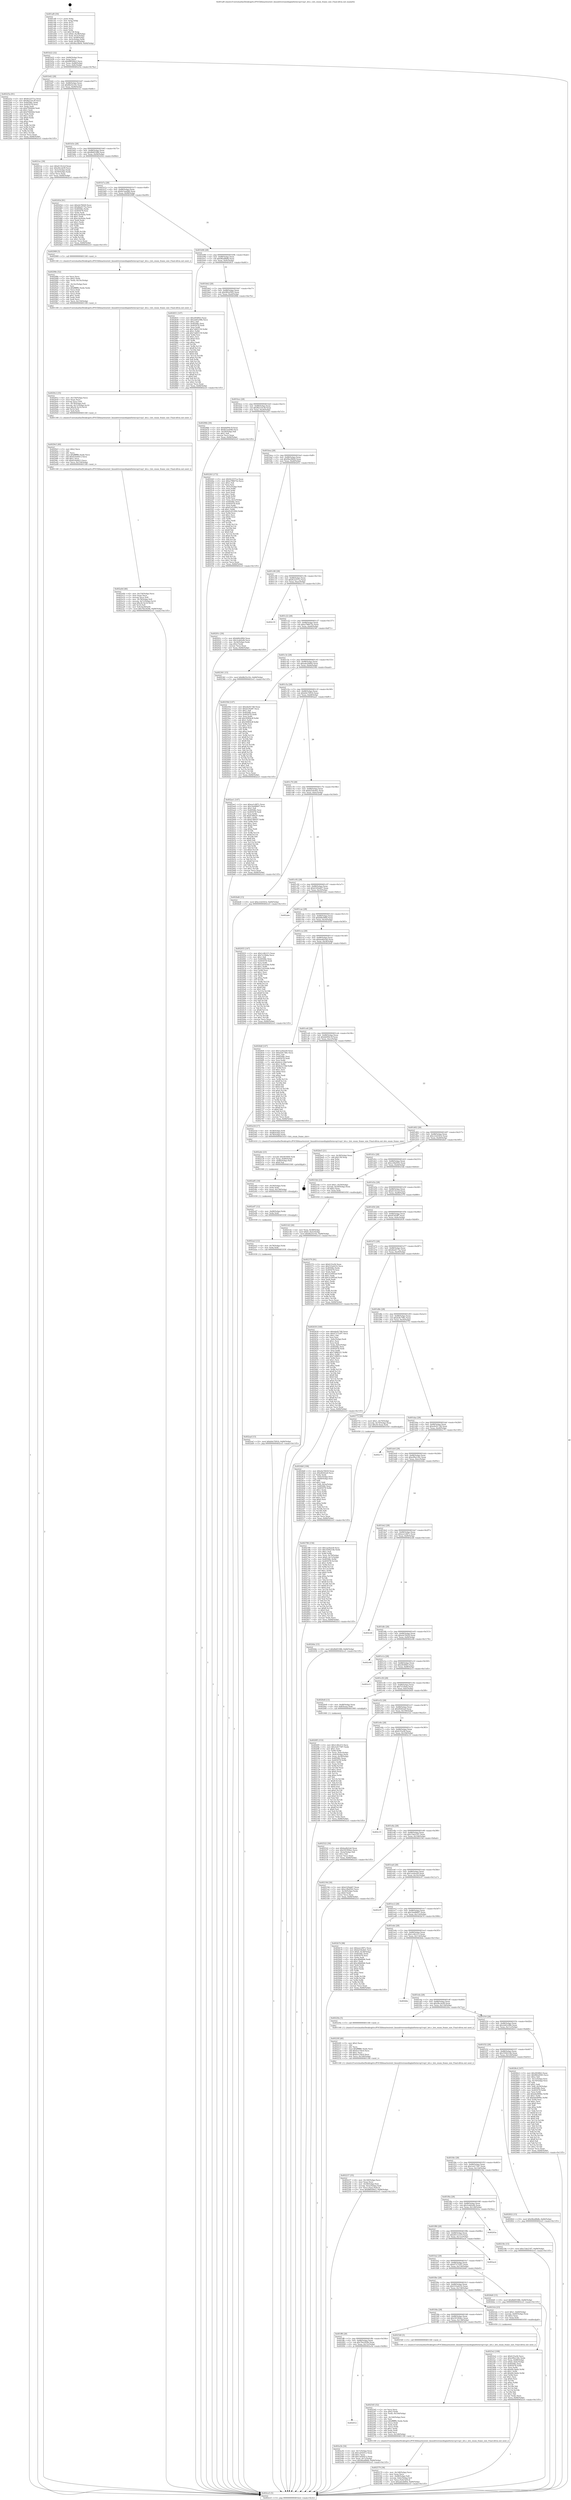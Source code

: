 digraph "0x401af0" {
  label = "0x401af0 (/mnt/c/Users/mathe/Desktop/tcc/POCII/binaries/extr_linuxdriversmediaplatformvsp1vsp1_brx.c_brx_enum_frame_size_Final-ollvm.out::main(0))"
  labelloc = "t"
  node[shape=record]

  Entry [label="",width=0.3,height=0.3,shape=circle,fillcolor=black,style=filled]
  "0x401b22" [label="{
     0x401b22 [32]\l
     | [instrs]\l
     &nbsp;&nbsp;0x401b22 \<+6\>: mov -0x84(%rbp),%eax\l
     &nbsp;&nbsp;0x401b28 \<+2\>: mov %eax,%ecx\l
     &nbsp;&nbsp;0x401b2a \<+6\>: sub $0x88f500e3,%ecx\l
     &nbsp;&nbsp;0x401b30 \<+6\>: mov %eax,-0x88(%rbp)\l
     &nbsp;&nbsp;0x401b36 \<+6\>: mov %ecx,-0x8c(%rbp)\l
     &nbsp;&nbsp;0x401b3c \<+6\>: je 000000000040225a \<main+0x76a\>\l
  }"]
  "0x40225a" [label="{
     0x40225a [91]\l
     | [instrs]\l
     &nbsp;&nbsp;0x40225a \<+5\>: mov $0x9c2257ca,%eax\l
     &nbsp;&nbsp;0x40225f \<+5\>: mov $0x9b21dc39,%ecx\l
     &nbsp;&nbsp;0x402264 \<+7\>: mov 0x40506c,%edx\l
     &nbsp;&nbsp;0x40226b \<+7\>: mov 0x405078,%esi\l
     &nbsp;&nbsp;0x402272 \<+2\>: mov %edx,%edi\l
     &nbsp;&nbsp;0x402274 \<+6\>: sub $0xf76fd44d,%edi\l
     &nbsp;&nbsp;0x40227a \<+3\>: sub $0x1,%edi\l
     &nbsp;&nbsp;0x40227d \<+6\>: add $0xf76fd44d,%edi\l
     &nbsp;&nbsp;0x402283 \<+3\>: imul %edi,%edx\l
     &nbsp;&nbsp;0x402286 \<+3\>: and $0x1,%edx\l
     &nbsp;&nbsp;0x402289 \<+3\>: cmp $0x0,%edx\l
     &nbsp;&nbsp;0x40228c \<+4\>: sete %r8b\l
     &nbsp;&nbsp;0x402290 \<+3\>: cmp $0xa,%esi\l
     &nbsp;&nbsp;0x402293 \<+4\>: setl %r9b\l
     &nbsp;&nbsp;0x402297 \<+3\>: mov %r8b,%r10b\l
     &nbsp;&nbsp;0x40229a \<+3\>: and %r9b,%r10b\l
     &nbsp;&nbsp;0x40229d \<+3\>: xor %r9b,%r8b\l
     &nbsp;&nbsp;0x4022a0 \<+3\>: or %r8b,%r10b\l
     &nbsp;&nbsp;0x4022a3 \<+4\>: test $0x1,%r10b\l
     &nbsp;&nbsp;0x4022a7 \<+3\>: cmovne %ecx,%eax\l
     &nbsp;&nbsp;0x4022aa \<+6\>: mov %eax,-0x84(%rbp)\l
     &nbsp;&nbsp;0x4022b0 \<+5\>: jmp 0000000000402ce5 \<main+0x11f5\>\l
  }"]
  "0x401b42" [label="{
     0x401b42 [28]\l
     | [instrs]\l
     &nbsp;&nbsp;0x401b42 \<+5\>: jmp 0000000000401b47 \<main+0x57\>\l
     &nbsp;&nbsp;0x401b47 \<+6\>: mov -0x88(%rbp),%eax\l
     &nbsp;&nbsp;0x401b4d \<+5\>: sub $0x8b25e10c,%eax\l
     &nbsp;&nbsp;0x401b52 \<+6\>: mov %eax,-0x90(%rbp)\l
     &nbsp;&nbsp;0x401b58 \<+6\>: je 00000000004021ec \<main+0x6fc\>\l
  }"]
  Exit [label="",width=0.3,height=0.3,shape=circle,fillcolor=black,style=filled,peripheries=2]
  "0x4021ec" [label="{
     0x4021ec [30]\l
     | [instrs]\l
     &nbsp;&nbsp;0x4021ec \<+5\>: mov $0xd110c2cf,%eax\l
     &nbsp;&nbsp;0x4021f1 \<+5\>: mov $0x28ccdcf9,%ecx\l
     &nbsp;&nbsp;0x4021f6 \<+3\>: mov -0x5c(%rbp),%edx\l
     &nbsp;&nbsp;0x4021f9 \<+3\>: cmp -0x50(%rbp),%edx\l
     &nbsp;&nbsp;0x4021fc \<+3\>: cmovl %ecx,%eax\l
     &nbsp;&nbsp;0x4021ff \<+6\>: mov %eax,-0x84(%rbp)\l
     &nbsp;&nbsp;0x402205 \<+5\>: jmp 0000000000402ce5 \<main+0x11f5\>\l
  }"]
  "0x401b5e" [label="{
     0x401b5e [28]\l
     | [instrs]\l
     &nbsp;&nbsp;0x401b5e \<+5\>: jmp 0000000000401b63 \<main+0x73\>\l
     &nbsp;&nbsp;0x401b63 \<+6\>: mov -0x88(%rbp),%eax\l
     &nbsp;&nbsp;0x401b69 \<+5\>: sub $0x8b6f1086,%eax\l
     &nbsp;&nbsp;0x401b6e \<+6\>: mov %eax,-0x94(%rbp)\l
     &nbsp;&nbsp;0x401b74 \<+6\>: je 000000000040245d \<main+0x96d\>\l
  }"]
  "0x402aaf" [label="{
     0x402aaf [15]\l
     | [instrs]\l
     &nbsp;&nbsp;0x402aaf \<+10\>: movl $0xb0e70916,-0x84(%rbp)\l
     &nbsp;&nbsp;0x402ab9 \<+5\>: jmp 0000000000402ce5 \<main+0x11f5\>\l
  }"]
  "0x40245d" [label="{
     0x40245d [91]\l
     | [instrs]\l
     &nbsp;&nbsp;0x40245d \<+5\>: mov $0xefa76029,%eax\l
     &nbsp;&nbsp;0x402462 \<+5\>: mov $0xdba0175a,%ecx\l
     &nbsp;&nbsp;0x402467 \<+7\>: mov 0x40506c,%edx\l
     &nbsp;&nbsp;0x40246e \<+7\>: mov 0x405078,%esi\l
     &nbsp;&nbsp;0x402475 \<+2\>: mov %edx,%edi\l
     &nbsp;&nbsp;0x402477 \<+6\>: add $0xccbc6e4a,%edi\l
     &nbsp;&nbsp;0x40247d \<+3\>: sub $0x1,%edi\l
     &nbsp;&nbsp;0x402480 \<+6\>: sub $0xccbc6e4a,%edi\l
     &nbsp;&nbsp;0x402486 \<+3\>: imul %edi,%edx\l
     &nbsp;&nbsp;0x402489 \<+3\>: and $0x1,%edx\l
     &nbsp;&nbsp;0x40248c \<+3\>: cmp $0x0,%edx\l
     &nbsp;&nbsp;0x40248f \<+4\>: sete %r8b\l
     &nbsp;&nbsp;0x402493 \<+3\>: cmp $0xa,%esi\l
     &nbsp;&nbsp;0x402496 \<+4\>: setl %r9b\l
     &nbsp;&nbsp;0x40249a \<+3\>: mov %r8b,%r10b\l
     &nbsp;&nbsp;0x40249d \<+3\>: and %r9b,%r10b\l
     &nbsp;&nbsp;0x4024a0 \<+3\>: xor %r9b,%r8b\l
     &nbsp;&nbsp;0x4024a3 \<+3\>: or %r8b,%r10b\l
     &nbsp;&nbsp;0x4024a6 \<+4\>: test $0x1,%r10b\l
     &nbsp;&nbsp;0x4024aa \<+3\>: cmovne %ecx,%eax\l
     &nbsp;&nbsp;0x4024ad \<+6\>: mov %eax,-0x84(%rbp)\l
     &nbsp;&nbsp;0x4024b3 \<+5\>: jmp 0000000000402ce5 \<main+0x11f5\>\l
  }"]
  "0x401b7a" [label="{
     0x401b7a [28]\l
     | [instrs]\l
     &nbsp;&nbsp;0x401b7a \<+5\>: jmp 0000000000401b7f \<main+0x8f\>\l
     &nbsp;&nbsp;0x401b7f \<+6\>: mov -0x88(%rbp),%eax\l
     &nbsp;&nbsp;0x401b85 \<+5\>: sub $0x8c5aa0d6,%eax\l
     &nbsp;&nbsp;0x401b8a \<+6\>: mov %eax,-0x98(%rbp)\l
     &nbsp;&nbsp;0x401b90 \<+6\>: je 0000000000402989 \<main+0xe99\>\l
  }"]
  "0x402aa3" [label="{
     0x402aa3 [12]\l
     | [instrs]\l
     &nbsp;&nbsp;0x402aa3 \<+4\>: mov -0x78(%rbp),%rdx\l
     &nbsp;&nbsp;0x402aa7 \<+3\>: mov %rdx,%rdi\l
     &nbsp;&nbsp;0x402aaa \<+5\>: call 0000000000401030 \<free@plt\>\l
     | [calls]\l
     &nbsp;&nbsp;0x401030 \{1\} (unknown)\l
  }"]
  "0x402989" [label="{
     0x402989 [5]\l
     | [instrs]\l
     &nbsp;&nbsp;0x402989 \<+5\>: call 0000000000401160 \<next_i\>\l
     | [calls]\l
     &nbsp;&nbsp;0x401160 \{1\} (/mnt/c/Users/mathe/Desktop/tcc/POCII/binaries/extr_linuxdriversmediaplatformvsp1vsp1_brx.c_brx_enum_frame_size_Final-ollvm.out::next_i)\l
  }"]
  "0x401b96" [label="{
     0x401b96 [28]\l
     | [instrs]\l
     &nbsp;&nbsp;0x401b96 \<+5\>: jmp 0000000000401b9b \<main+0xab\>\l
     &nbsp;&nbsp;0x401b9b \<+6\>: mov -0x88(%rbp),%eax\l
     &nbsp;&nbsp;0x401ba1 \<+5\>: sub $0x96a48bfb,%eax\l
     &nbsp;&nbsp;0x401ba6 \<+6\>: mov %eax,-0x9c(%rbp)\l
     &nbsp;&nbsp;0x401bac \<+6\>: je 0000000000402831 \<main+0xd41\>\l
  }"]
  "0x402a97" [label="{
     0x402a97 [12]\l
     | [instrs]\l
     &nbsp;&nbsp;0x402a97 \<+4\>: mov -0x68(%rbp),%rdx\l
     &nbsp;&nbsp;0x402a9b \<+3\>: mov %rdx,%rdi\l
     &nbsp;&nbsp;0x402a9e \<+5\>: call 0000000000401030 \<free@plt\>\l
     | [calls]\l
     &nbsp;&nbsp;0x401030 \{1\} (unknown)\l
  }"]
  "0x402831" [label="{
     0x402831 [147]\l
     | [instrs]\l
     &nbsp;&nbsp;0x402831 \<+5\>: mov $0x2836fb3,%eax\l
     &nbsp;&nbsp;0x402836 \<+5\>: mov $0x2d45c08b,%ecx\l
     &nbsp;&nbsp;0x40283b \<+2\>: mov $0x1,%dl\l
     &nbsp;&nbsp;0x40283d \<+7\>: mov 0x40506c,%esi\l
     &nbsp;&nbsp;0x402844 \<+7\>: mov 0x405078,%edi\l
     &nbsp;&nbsp;0x40284b \<+3\>: mov %esi,%r8d\l
     &nbsp;&nbsp;0x40284e \<+7\>: sub $0x7a845159,%r8d\l
     &nbsp;&nbsp;0x402855 \<+4\>: sub $0x1,%r8d\l
     &nbsp;&nbsp;0x402859 \<+7\>: add $0x7a845159,%r8d\l
     &nbsp;&nbsp;0x402860 \<+4\>: imul %r8d,%esi\l
     &nbsp;&nbsp;0x402864 \<+3\>: and $0x1,%esi\l
     &nbsp;&nbsp;0x402867 \<+3\>: cmp $0x0,%esi\l
     &nbsp;&nbsp;0x40286a \<+4\>: sete %r9b\l
     &nbsp;&nbsp;0x40286e \<+3\>: cmp $0xa,%edi\l
     &nbsp;&nbsp;0x402871 \<+4\>: setl %r10b\l
     &nbsp;&nbsp;0x402875 \<+3\>: mov %r9b,%r11b\l
     &nbsp;&nbsp;0x402878 \<+4\>: xor $0xff,%r11b\l
     &nbsp;&nbsp;0x40287c \<+3\>: mov %r10b,%bl\l
     &nbsp;&nbsp;0x40287f \<+3\>: xor $0xff,%bl\l
     &nbsp;&nbsp;0x402882 \<+3\>: xor $0x0,%dl\l
     &nbsp;&nbsp;0x402885 \<+3\>: mov %r11b,%r14b\l
     &nbsp;&nbsp;0x402888 \<+4\>: and $0x0,%r14b\l
     &nbsp;&nbsp;0x40288c \<+3\>: and %dl,%r9b\l
     &nbsp;&nbsp;0x40288f \<+3\>: mov %bl,%r15b\l
     &nbsp;&nbsp;0x402892 \<+4\>: and $0x0,%r15b\l
     &nbsp;&nbsp;0x402896 \<+3\>: and %dl,%r10b\l
     &nbsp;&nbsp;0x402899 \<+3\>: or %r9b,%r14b\l
     &nbsp;&nbsp;0x40289c \<+3\>: or %r10b,%r15b\l
     &nbsp;&nbsp;0x40289f \<+3\>: xor %r15b,%r14b\l
     &nbsp;&nbsp;0x4028a2 \<+3\>: or %bl,%r11b\l
     &nbsp;&nbsp;0x4028a5 \<+4\>: xor $0xff,%r11b\l
     &nbsp;&nbsp;0x4028a9 \<+3\>: or $0x0,%dl\l
     &nbsp;&nbsp;0x4028ac \<+3\>: and %dl,%r11b\l
     &nbsp;&nbsp;0x4028af \<+3\>: or %r11b,%r14b\l
     &nbsp;&nbsp;0x4028b2 \<+4\>: test $0x1,%r14b\l
     &nbsp;&nbsp;0x4028b6 \<+3\>: cmovne %ecx,%eax\l
     &nbsp;&nbsp;0x4028b9 \<+6\>: mov %eax,-0x84(%rbp)\l
     &nbsp;&nbsp;0x4028bf \<+5\>: jmp 0000000000402ce5 \<main+0x11f5\>\l
  }"]
  "0x401bb2" [label="{
     0x401bb2 [28]\l
     | [instrs]\l
     &nbsp;&nbsp;0x401bb2 \<+5\>: jmp 0000000000401bb7 \<main+0xc7\>\l
     &nbsp;&nbsp;0x401bb7 \<+6\>: mov -0x88(%rbp),%eax\l
     &nbsp;&nbsp;0x401bbd \<+5\>: sub $0x982ef583,%eax\l
     &nbsp;&nbsp;0x401bc2 \<+6\>: mov %eax,-0xa0(%rbp)\l
     &nbsp;&nbsp;0x401bc8 \<+6\>: je 000000000040296b \<main+0xe7b\>\l
  }"]
  "0x402a85" [label="{
     0x402a85 [18]\l
     | [instrs]\l
     &nbsp;&nbsp;0x402a85 \<+4\>: mov -0x58(%rbp),%rdx\l
     &nbsp;&nbsp;0x402a89 \<+3\>: mov %rdx,%rdi\l
     &nbsp;&nbsp;0x402a8c \<+6\>: mov %eax,-0x158(%rbp)\l
     &nbsp;&nbsp;0x402a92 \<+5\>: call 0000000000401030 \<free@plt\>\l
     | [calls]\l
     &nbsp;&nbsp;0x401030 \{1\} (unknown)\l
  }"]
  "0x40296b" [label="{
     0x40296b [30]\l
     | [instrs]\l
     &nbsp;&nbsp;0x40296b \<+5\>: mov $0xbb094c5f,%eax\l
     &nbsp;&nbsp;0x402970 \<+5\>: mov $0x8c5aa0d6,%ecx\l
     &nbsp;&nbsp;0x402975 \<+3\>: mov -0x29(%rbp),%dl\l
     &nbsp;&nbsp;0x402978 \<+3\>: test $0x1,%dl\l
     &nbsp;&nbsp;0x40297b \<+3\>: cmovne %ecx,%eax\l
     &nbsp;&nbsp;0x40297e \<+6\>: mov %eax,-0x84(%rbp)\l
     &nbsp;&nbsp;0x402984 \<+5\>: jmp 0000000000402ce5 \<main+0x11f5\>\l
  }"]
  "0x401bce" [label="{
     0x401bce [28]\l
     | [instrs]\l
     &nbsp;&nbsp;0x401bce \<+5\>: jmp 0000000000401bd3 \<main+0xe3\>\l
     &nbsp;&nbsp;0x401bd3 \<+6\>: mov -0x88(%rbp),%eax\l
     &nbsp;&nbsp;0x401bd9 \<+5\>: sub $0x9b21dc39,%eax\l
     &nbsp;&nbsp;0x401bde \<+6\>: mov %eax,-0xa4(%rbp)\l
     &nbsp;&nbsp;0x401be4 \<+6\>: je 00000000004022b5 \<main+0x7c5\>\l
  }"]
  "0x402a6e" [label="{
     0x402a6e [23]\l
     | [instrs]\l
     &nbsp;&nbsp;0x402a6e \<+10\>: movabs $0x4030b6,%rdi\l
     &nbsp;&nbsp;0x402a78 \<+3\>: mov %eax,-0x80(%rbp)\l
     &nbsp;&nbsp;0x402a7b \<+3\>: mov -0x80(%rbp),%esi\l
     &nbsp;&nbsp;0x402a7e \<+2\>: mov $0x0,%al\l
     &nbsp;&nbsp;0x402a80 \<+5\>: call 0000000000401040 \<printf@plt\>\l
     | [calls]\l
     &nbsp;&nbsp;0x401040 \{1\} (unknown)\l
  }"]
  "0x4022b5" [label="{
     0x4022b5 [172]\l
     | [instrs]\l
     &nbsp;&nbsp;0x4022b5 \<+5\>: mov $0x9c2257ca,%eax\l
     &nbsp;&nbsp;0x4022ba \<+5\>: mov $0xa796675e,%ecx\l
     &nbsp;&nbsp;0x4022bf \<+2\>: mov $0x1,%dl\l
     &nbsp;&nbsp;0x4022c1 \<+2\>: xor %esi,%esi\l
     &nbsp;&nbsp;0x4022c3 \<+3\>: mov -0x5c(%rbp),%edi\l
     &nbsp;&nbsp;0x4022c6 \<+3\>: mov %esi,%r8d\l
     &nbsp;&nbsp;0x4022c9 \<+3\>: sub %edi,%r8d\l
     &nbsp;&nbsp;0x4022cc \<+2\>: mov %esi,%edi\l
     &nbsp;&nbsp;0x4022ce \<+3\>: sub $0x1,%edi\l
     &nbsp;&nbsp;0x4022d1 \<+3\>: add %edi,%r8d\l
     &nbsp;&nbsp;0x4022d4 \<+3\>: sub %r8d,%esi\l
     &nbsp;&nbsp;0x4022d7 \<+3\>: mov %esi,-0x5c(%rbp)\l
     &nbsp;&nbsp;0x4022da \<+7\>: mov 0x40506c,%esi\l
     &nbsp;&nbsp;0x4022e1 \<+7\>: mov 0x405078,%edi\l
     &nbsp;&nbsp;0x4022e8 \<+3\>: mov %esi,%r8d\l
     &nbsp;&nbsp;0x4022eb \<+7\>: sub $0x61d51892,%r8d\l
     &nbsp;&nbsp;0x4022f2 \<+4\>: sub $0x1,%r8d\l
     &nbsp;&nbsp;0x4022f6 \<+7\>: add $0x61d51892,%r8d\l
     &nbsp;&nbsp;0x4022fd \<+4\>: imul %r8d,%esi\l
     &nbsp;&nbsp;0x402301 \<+3\>: and $0x1,%esi\l
     &nbsp;&nbsp;0x402304 \<+3\>: cmp $0x0,%esi\l
     &nbsp;&nbsp;0x402307 \<+4\>: sete %r9b\l
     &nbsp;&nbsp;0x40230b \<+3\>: cmp $0xa,%edi\l
     &nbsp;&nbsp;0x40230e \<+4\>: setl %r10b\l
     &nbsp;&nbsp;0x402312 \<+3\>: mov %r9b,%r11b\l
     &nbsp;&nbsp;0x402315 \<+4\>: xor $0xff,%r11b\l
     &nbsp;&nbsp;0x402319 \<+3\>: mov %r10b,%bl\l
     &nbsp;&nbsp;0x40231c \<+3\>: xor $0xff,%bl\l
     &nbsp;&nbsp;0x40231f \<+3\>: xor $0x0,%dl\l
     &nbsp;&nbsp;0x402322 \<+3\>: mov %r11b,%r14b\l
     &nbsp;&nbsp;0x402325 \<+4\>: and $0x0,%r14b\l
     &nbsp;&nbsp;0x402329 \<+3\>: and %dl,%r9b\l
     &nbsp;&nbsp;0x40232c \<+3\>: mov %bl,%r15b\l
     &nbsp;&nbsp;0x40232f \<+4\>: and $0x0,%r15b\l
     &nbsp;&nbsp;0x402333 \<+3\>: and %dl,%r10b\l
     &nbsp;&nbsp;0x402336 \<+3\>: or %r9b,%r14b\l
     &nbsp;&nbsp;0x402339 \<+3\>: or %r10b,%r15b\l
     &nbsp;&nbsp;0x40233c \<+3\>: xor %r15b,%r14b\l
     &nbsp;&nbsp;0x40233f \<+3\>: or %bl,%r11b\l
     &nbsp;&nbsp;0x402342 \<+4\>: xor $0xff,%r11b\l
     &nbsp;&nbsp;0x402346 \<+3\>: or $0x0,%dl\l
     &nbsp;&nbsp;0x402349 \<+3\>: and %dl,%r11b\l
     &nbsp;&nbsp;0x40234c \<+3\>: or %r11b,%r14b\l
     &nbsp;&nbsp;0x40234f \<+4\>: test $0x1,%r14b\l
     &nbsp;&nbsp;0x402353 \<+3\>: cmovne %ecx,%eax\l
     &nbsp;&nbsp;0x402356 \<+6\>: mov %eax,-0x84(%rbp)\l
     &nbsp;&nbsp;0x40235c \<+5\>: jmp 0000000000402ce5 \<main+0x11f5\>\l
  }"]
  "0x401bea" [label="{
     0x401bea [28]\l
     | [instrs]\l
     &nbsp;&nbsp;0x401bea \<+5\>: jmp 0000000000401bef \<main+0xff\>\l
     &nbsp;&nbsp;0x401bef \<+6\>: mov -0x88(%rbp),%eax\l
     &nbsp;&nbsp;0x401bf5 \<+5\>: sub $0x9ba3fb04,%eax\l
     &nbsp;&nbsp;0x401bfa \<+6\>: mov %eax,-0xa8(%rbp)\l
     &nbsp;&nbsp;0x401c00 \<+6\>: je 000000000040201c \<main+0x52c\>\l
  }"]
  "0x402012" [label="{
     0x402012\l
  }", style=dashed]
  "0x40201c" [label="{
     0x40201c [30]\l
     | [instrs]\l
     &nbsp;&nbsp;0x40201c \<+5\>: mov $0xb66c6f64,%eax\l
     &nbsp;&nbsp;0x402021 \<+5\>: mov $0x3cdd2efb,%ecx\l
     &nbsp;&nbsp;0x402026 \<+3\>: mov -0x34(%rbp),%edx\l
     &nbsp;&nbsp;0x402029 \<+3\>: cmp $0x2,%edx\l
     &nbsp;&nbsp;0x40202c \<+3\>: cmovne %ecx,%eax\l
     &nbsp;&nbsp;0x40202f \<+6\>: mov %eax,-0x84(%rbp)\l
     &nbsp;&nbsp;0x402035 \<+5\>: jmp 0000000000402ce5 \<main+0x11f5\>\l
  }"]
  "0x401c06" [label="{
     0x401c06 [28]\l
     | [instrs]\l
     &nbsp;&nbsp;0x401c06 \<+5\>: jmp 0000000000401c0b \<main+0x11b\>\l
     &nbsp;&nbsp;0x401c0b \<+6\>: mov -0x88(%rbp),%eax\l
     &nbsp;&nbsp;0x401c11 \<+5\>: sub $0x9c2257ca,%eax\l
     &nbsp;&nbsp;0x401c16 \<+6\>: mov %eax,-0xac(%rbp)\l
     &nbsp;&nbsp;0x401c1c \<+6\>: je 0000000000402c19 \<main+0x1129\>\l
  }"]
  "0x402ce5" [label="{
     0x402ce5 [5]\l
     | [instrs]\l
     &nbsp;&nbsp;0x402ce5 \<+5\>: jmp 0000000000401b22 \<main+0x32\>\l
  }"]
  "0x401af0" [label="{
     0x401af0 [50]\l
     | [instrs]\l
     &nbsp;&nbsp;0x401af0 \<+1\>: push %rbp\l
     &nbsp;&nbsp;0x401af1 \<+3\>: mov %rsp,%rbp\l
     &nbsp;&nbsp;0x401af4 \<+2\>: push %r15\l
     &nbsp;&nbsp;0x401af6 \<+2\>: push %r14\l
     &nbsp;&nbsp;0x401af8 \<+2\>: push %r13\l
     &nbsp;&nbsp;0x401afa \<+2\>: push %r12\l
     &nbsp;&nbsp;0x401afc \<+1\>: push %rbx\l
     &nbsp;&nbsp;0x401afd \<+7\>: sub $0x138,%rsp\l
     &nbsp;&nbsp;0x401b04 \<+7\>: movl $0x0,-0x38(%rbp)\l
     &nbsp;&nbsp;0x401b0b \<+3\>: mov %edi,-0x3c(%rbp)\l
     &nbsp;&nbsp;0x401b0e \<+4\>: mov %rsi,-0x48(%rbp)\l
     &nbsp;&nbsp;0x401b12 \<+3\>: mov -0x3c(%rbp),%edi\l
     &nbsp;&nbsp;0x401b15 \<+3\>: mov %edi,-0x34(%rbp)\l
     &nbsp;&nbsp;0x401b18 \<+10\>: movl $0x9ba3fb04,-0x84(%rbp)\l
  }"]
  "0x402a3b" [label="{
     0x402a3b [34]\l
     | [instrs]\l
     &nbsp;&nbsp;0x402a3b \<+3\>: mov -0x7c(%rbp),%eax\l
     &nbsp;&nbsp;0x402a3e \<+5\>: sub $0x1af5b412,%eax\l
     &nbsp;&nbsp;0x402a43 \<+3\>: add $0x1,%eax\l
     &nbsp;&nbsp;0x402a46 \<+5\>: add $0x1af5b412,%eax\l
     &nbsp;&nbsp;0x402a4b \<+3\>: mov %eax,-0x7c(%rbp)\l
     &nbsp;&nbsp;0x402a4e \<+10\>: movl $0x96a48bfb,-0x84(%rbp)\l
     &nbsp;&nbsp;0x402a58 \<+5\>: jmp 0000000000402ce5 \<main+0x11f5\>\l
  }"]
  "0x402c19" [label="{
     0x402c19\l
  }", style=dashed]
  "0x401c22" [label="{
     0x401c22 [28]\l
     | [instrs]\l
     &nbsp;&nbsp;0x401c22 \<+5\>: jmp 0000000000401c27 \<main+0x137\>\l
     &nbsp;&nbsp;0x401c27 \<+6\>: mov -0x88(%rbp),%eax\l
     &nbsp;&nbsp;0x401c2d \<+5\>: sub $0xa796675e,%eax\l
     &nbsp;&nbsp;0x401c32 \<+6\>: mov %eax,-0xb0(%rbp)\l
     &nbsp;&nbsp;0x401c38 \<+6\>: je 0000000000402361 \<main+0x871\>\l
  }"]
  "0x402a0d" [label="{
     0x402a0d [46]\l
     | [instrs]\l
     &nbsp;&nbsp;0x402a0d \<+6\>: mov -0x154(%rbp),%ecx\l
     &nbsp;&nbsp;0x402a13 \<+3\>: imul %eax,%ecx\l
     &nbsp;&nbsp;0x402a16 \<+3\>: movslq %ecx,%r8\l
     &nbsp;&nbsp;0x402a19 \<+4\>: mov -0x78(%rbp),%r9\l
     &nbsp;&nbsp;0x402a1d \<+4\>: movslq -0x7c(%rbp),%r10\l
     &nbsp;&nbsp;0x402a21 \<+4\>: imul $0x30,%r10,%r10\l
     &nbsp;&nbsp;0x402a25 \<+3\>: add %r10,%r9\l
     &nbsp;&nbsp;0x402a28 \<+4\>: mov %r8,0x28(%r9)\l
     &nbsp;&nbsp;0x402a2c \<+10\>: movl $0x76ec929b,-0x84(%rbp)\l
     &nbsp;&nbsp;0x402a36 \<+5\>: jmp 0000000000402ce5 \<main+0x11f5\>\l
  }"]
  "0x402361" [label="{
     0x402361 [15]\l
     | [instrs]\l
     &nbsp;&nbsp;0x402361 \<+10\>: movl $0x8b25e10c,-0x84(%rbp)\l
     &nbsp;&nbsp;0x40236b \<+5\>: jmp 0000000000402ce5 \<main+0x11f5\>\l
  }"]
  "0x401c3e" [label="{
     0x401c3e [28]\l
     | [instrs]\l
     &nbsp;&nbsp;0x401c3e \<+5\>: jmp 0000000000401c43 \<main+0x153\>\l
     &nbsp;&nbsp;0x401c43 \<+6\>: mov -0x88(%rbp),%eax\l
     &nbsp;&nbsp;0x401c49 \<+5\>: sub $0xade2b804,%eax\l
     &nbsp;&nbsp;0x401c4e \<+6\>: mov %eax,-0xb4(%rbp)\l
     &nbsp;&nbsp;0x401c54 \<+6\>: je 000000000040259d \<main+0xaad\>\l
  }"]
  "0x4029e5" [label="{
     0x4029e5 [40]\l
     | [instrs]\l
     &nbsp;&nbsp;0x4029e5 \<+5\>: mov $0x2,%ecx\l
     &nbsp;&nbsp;0x4029ea \<+1\>: cltd\l
     &nbsp;&nbsp;0x4029eb \<+2\>: idiv %ecx\l
     &nbsp;&nbsp;0x4029ed \<+6\>: imul $0xfffffffe,%edx,%ecx\l
     &nbsp;&nbsp;0x4029f3 \<+6\>: add $0x610a0d13,%ecx\l
     &nbsp;&nbsp;0x4029f9 \<+3\>: add $0x1,%ecx\l
     &nbsp;&nbsp;0x4029fc \<+6\>: sub $0x610a0d13,%ecx\l
     &nbsp;&nbsp;0x402a02 \<+6\>: mov %ecx,-0x154(%rbp)\l
     &nbsp;&nbsp;0x402a08 \<+5\>: call 0000000000401160 \<next_i\>\l
     | [calls]\l
     &nbsp;&nbsp;0x401160 \{1\} (/mnt/c/Users/mathe/Desktop/tcc/POCII/binaries/extr_linuxdriversmediaplatformvsp1vsp1_brx.c_brx_enum_frame_size_Final-ollvm.out::next_i)\l
  }"]
  "0x40259d" [label="{
     0x40259d [147]\l
     | [instrs]\l
     &nbsp;&nbsp;0x40259d \<+5\>: mov $0xe6e91748,%eax\l
     &nbsp;&nbsp;0x4025a2 \<+5\>: mov $0xd5302ff7,%ecx\l
     &nbsp;&nbsp;0x4025a7 \<+2\>: mov $0x1,%dl\l
     &nbsp;&nbsp;0x4025a9 \<+7\>: mov 0x40506c,%esi\l
     &nbsp;&nbsp;0x4025b0 \<+7\>: mov 0x405078,%edi\l
     &nbsp;&nbsp;0x4025b7 \<+3\>: mov %esi,%r8d\l
     &nbsp;&nbsp;0x4025ba \<+7\>: add $0x50904cff,%r8d\l
     &nbsp;&nbsp;0x4025c1 \<+4\>: sub $0x1,%r8d\l
     &nbsp;&nbsp;0x4025c5 \<+7\>: sub $0x50904cff,%r8d\l
     &nbsp;&nbsp;0x4025cc \<+4\>: imul %r8d,%esi\l
     &nbsp;&nbsp;0x4025d0 \<+3\>: and $0x1,%esi\l
     &nbsp;&nbsp;0x4025d3 \<+3\>: cmp $0x0,%esi\l
     &nbsp;&nbsp;0x4025d6 \<+4\>: sete %r9b\l
     &nbsp;&nbsp;0x4025da \<+3\>: cmp $0xa,%edi\l
     &nbsp;&nbsp;0x4025dd \<+4\>: setl %r10b\l
     &nbsp;&nbsp;0x4025e1 \<+3\>: mov %r9b,%r11b\l
     &nbsp;&nbsp;0x4025e4 \<+4\>: xor $0xff,%r11b\l
     &nbsp;&nbsp;0x4025e8 \<+3\>: mov %r10b,%bl\l
     &nbsp;&nbsp;0x4025eb \<+3\>: xor $0xff,%bl\l
     &nbsp;&nbsp;0x4025ee \<+3\>: xor $0x1,%dl\l
     &nbsp;&nbsp;0x4025f1 \<+3\>: mov %r11b,%r14b\l
     &nbsp;&nbsp;0x4025f4 \<+4\>: and $0xff,%r14b\l
     &nbsp;&nbsp;0x4025f8 \<+3\>: and %dl,%r9b\l
     &nbsp;&nbsp;0x4025fb \<+3\>: mov %bl,%r15b\l
     &nbsp;&nbsp;0x4025fe \<+4\>: and $0xff,%r15b\l
     &nbsp;&nbsp;0x402602 \<+3\>: and %dl,%r10b\l
     &nbsp;&nbsp;0x402605 \<+3\>: or %r9b,%r14b\l
     &nbsp;&nbsp;0x402608 \<+3\>: or %r10b,%r15b\l
     &nbsp;&nbsp;0x40260b \<+3\>: xor %r15b,%r14b\l
     &nbsp;&nbsp;0x40260e \<+3\>: or %bl,%r11b\l
     &nbsp;&nbsp;0x402611 \<+4\>: xor $0xff,%r11b\l
     &nbsp;&nbsp;0x402615 \<+3\>: or $0x1,%dl\l
     &nbsp;&nbsp;0x402618 \<+3\>: and %dl,%r11b\l
     &nbsp;&nbsp;0x40261b \<+3\>: or %r11b,%r14b\l
     &nbsp;&nbsp;0x40261e \<+4\>: test $0x1,%r14b\l
     &nbsp;&nbsp;0x402622 \<+3\>: cmovne %ecx,%eax\l
     &nbsp;&nbsp;0x402625 \<+6\>: mov %eax,-0x84(%rbp)\l
     &nbsp;&nbsp;0x40262b \<+5\>: jmp 0000000000402ce5 \<main+0x11f5\>\l
  }"]
  "0x401c5a" [label="{
     0x401c5a [28]\l
     | [instrs]\l
     &nbsp;&nbsp;0x401c5a \<+5\>: jmp 0000000000401c5f \<main+0x16f\>\l
     &nbsp;&nbsp;0x401c5f \<+6\>: mov -0x88(%rbp),%eax\l
     &nbsp;&nbsp;0x401c65 \<+5\>: sub $0xb0e70916,%eax\l
     &nbsp;&nbsp;0x401c6a \<+6\>: mov %eax,-0xb8(%rbp)\l
     &nbsp;&nbsp;0x401c70 \<+6\>: je 0000000000402ae1 \<main+0xff1\>\l
  }"]
  "0x4029c2" [label="{
     0x4029c2 [35]\l
     | [instrs]\l
     &nbsp;&nbsp;0x4029c2 \<+6\>: mov -0x150(%rbp),%ecx\l
     &nbsp;&nbsp;0x4029c8 \<+3\>: imul %eax,%ecx\l
     &nbsp;&nbsp;0x4029cb \<+3\>: movslq %ecx,%r8\l
     &nbsp;&nbsp;0x4029ce \<+4\>: mov -0x78(%rbp),%r9\l
     &nbsp;&nbsp;0x4029d2 \<+4\>: movslq -0x7c(%rbp),%r10\l
     &nbsp;&nbsp;0x4029d6 \<+4\>: imul $0x30,%r10,%r10\l
     &nbsp;&nbsp;0x4029da \<+3\>: add %r10,%r9\l
     &nbsp;&nbsp;0x4029dd \<+3\>: mov %r8,(%r9)\l
     &nbsp;&nbsp;0x4029e0 \<+5\>: call 0000000000401160 \<next_i\>\l
     | [calls]\l
     &nbsp;&nbsp;0x401160 \{1\} (/mnt/c/Users/mathe/Desktop/tcc/POCII/binaries/extr_linuxdriversmediaplatformvsp1vsp1_brx.c_brx_enum_frame_size_Final-ollvm.out::next_i)\l
  }"]
  "0x402ae1" [label="{
     0x402ae1 [147]\l
     | [instrs]\l
     &nbsp;&nbsp;0x402ae1 \<+5\>: mov $0xea1c687c,%eax\l
     &nbsp;&nbsp;0x402ae6 \<+5\>: mov $0x1be68007,%ecx\l
     &nbsp;&nbsp;0x402aeb \<+2\>: mov $0x1,%dl\l
     &nbsp;&nbsp;0x402aed \<+7\>: mov 0x40506c,%esi\l
     &nbsp;&nbsp;0x402af4 \<+7\>: mov 0x405078,%edi\l
     &nbsp;&nbsp;0x402afb \<+3\>: mov %esi,%r8d\l
     &nbsp;&nbsp;0x402afe \<+7\>: add $0x67f842f7,%r8d\l
     &nbsp;&nbsp;0x402b05 \<+4\>: sub $0x1,%r8d\l
     &nbsp;&nbsp;0x402b09 \<+7\>: sub $0x67f842f7,%r8d\l
     &nbsp;&nbsp;0x402b10 \<+4\>: imul %r8d,%esi\l
     &nbsp;&nbsp;0x402b14 \<+3\>: and $0x1,%esi\l
     &nbsp;&nbsp;0x402b17 \<+3\>: cmp $0x0,%esi\l
     &nbsp;&nbsp;0x402b1a \<+4\>: sete %r9b\l
     &nbsp;&nbsp;0x402b1e \<+3\>: cmp $0xa,%edi\l
     &nbsp;&nbsp;0x402b21 \<+4\>: setl %r10b\l
     &nbsp;&nbsp;0x402b25 \<+3\>: mov %r9b,%r11b\l
     &nbsp;&nbsp;0x402b28 \<+4\>: xor $0xff,%r11b\l
     &nbsp;&nbsp;0x402b2c \<+3\>: mov %r10b,%bl\l
     &nbsp;&nbsp;0x402b2f \<+3\>: xor $0xff,%bl\l
     &nbsp;&nbsp;0x402b32 \<+3\>: xor $0x0,%dl\l
     &nbsp;&nbsp;0x402b35 \<+3\>: mov %r11b,%r14b\l
     &nbsp;&nbsp;0x402b38 \<+4\>: and $0x0,%r14b\l
     &nbsp;&nbsp;0x402b3c \<+3\>: and %dl,%r9b\l
     &nbsp;&nbsp;0x402b3f \<+3\>: mov %bl,%r15b\l
     &nbsp;&nbsp;0x402b42 \<+4\>: and $0x0,%r15b\l
     &nbsp;&nbsp;0x402b46 \<+3\>: and %dl,%r10b\l
     &nbsp;&nbsp;0x402b49 \<+3\>: or %r9b,%r14b\l
     &nbsp;&nbsp;0x402b4c \<+3\>: or %r10b,%r15b\l
     &nbsp;&nbsp;0x402b4f \<+3\>: xor %r15b,%r14b\l
     &nbsp;&nbsp;0x402b52 \<+3\>: or %bl,%r11b\l
     &nbsp;&nbsp;0x402b55 \<+4\>: xor $0xff,%r11b\l
     &nbsp;&nbsp;0x402b59 \<+3\>: or $0x0,%dl\l
     &nbsp;&nbsp;0x402b5c \<+3\>: and %dl,%r11b\l
     &nbsp;&nbsp;0x402b5f \<+3\>: or %r11b,%r14b\l
     &nbsp;&nbsp;0x402b62 \<+4\>: test $0x1,%r14b\l
     &nbsp;&nbsp;0x402b66 \<+3\>: cmovne %ecx,%eax\l
     &nbsp;&nbsp;0x402b69 \<+6\>: mov %eax,-0x84(%rbp)\l
     &nbsp;&nbsp;0x402b6f \<+5\>: jmp 0000000000402ce5 \<main+0x11f5\>\l
  }"]
  "0x401c76" [label="{
     0x401c76 [28]\l
     | [instrs]\l
     &nbsp;&nbsp;0x401c76 \<+5\>: jmp 0000000000401c7b \<main+0x18b\>\l
     &nbsp;&nbsp;0x401c7b \<+6\>: mov -0x88(%rbp),%eax\l
     &nbsp;&nbsp;0x401c81 \<+5\>: sub $0xb254e4d1,%eax\l
     &nbsp;&nbsp;0x401c86 \<+6\>: mov %eax,-0xbc(%rbp)\l
     &nbsp;&nbsp;0x401c8c \<+6\>: je 0000000000402bd6 \<main+0x10e6\>\l
  }"]
  "0x40298e" [label="{
     0x40298e [52]\l
     | [instrs]\l
     &nbsp;&nbsp;0x40298e \<+2\>: xor %ecx,%ecx\l
     &nbsp;&nbsp;0x402990 \<+5\>: mov $0x2,%edx\l
     &nbsp;&nbsp;0x402995 \<+6\>: mov %edx,-0x14c(%rbp)\l
     &nbsp;&nbsp;0x40299b \<+1\>: cltd\l
     &nbsp;&nbsp;0x40299c \<+6\>: mov -0x14c(%rbp),%esi\l
     &nbsp;&nbsp;0x4029a2 \<+2\>: idiv %esi\l
     &nbsp;&nbsp;0x4029a4 \<+6\>: imul $0xfffffffe,%edx,%edx\l
     &nbsp;&nbsp;0x4029aa \<+2\>: mov %ecx,%edi\l
     &nbsp;&nbsp;0x4029ac \<+2\>: sub %edx,%edi\l
     &nbsp;&nbsp;0x4029ae \<+2\>: mov %ecx,%edx\l
     &nbsp;&nbsp;0x4029b0 \<+3\>: sub $0x1,%edx\l
     &nbsp;&nbsp;0x4029b3 \<+2\>: add %edx,%edi\l
     &nbsp;&nbsp;0x4029b5 \<+2\>: sub %edi,%ecx\l
     &nbsp;&nbsp;0x4029b7 \<+6\>: mov %ecx,-0x150(%rbp)\l
     &nbsp;&nbsp;0x4029bd \<+5\>: call 0000000000401160 \<next_i\>\l
     | [calls]\l
     &nbsp;&nbsp;0x401160 \{1\} (/mnt/c/Users/mathe/Desktop/tcc/POCII/binaries/extr_linuxdriversmediaplatformvsp1vsp1_brx.c_brx_enum_frame_size_Final-ollvm.out::next_i)\l
  }"]
  "0x402bd6" [label="{
     0x402bd6 [15]\l
     | [instrs]\l
     &nbsp;&nbsp;0x402bd6 \<+10\>: movl $0xc22d3432,-0x84(%rbp)\l
     &nbsp;&nbsp;0x402be0 \<+5\>: jmp 0000000000402ce5 \<main+0x11f5\>\l
  }"]
  "0x401c92" [label="{
     0x401c92 [28]\l
     | [instrs]\l
     &nbsp;&nbsp;0x401c92 \<+5\>: jmp 0000000000401c97 \<main+0x1a7\>\l
     &nbsp;&nbsp;0x401c97 \<+6\>: mov -0x88(%rbp),%eax\l
     &nbsp;&nbsp;0x401c9d \<+5\>: sub $0xb329ab67,%eax\l
     &nbsp;&nbsp;0x401ca2 \<+6\>: mov %eax,-0xc0(%rbp)\l
     &nbsp;&nbsp;0x401ca8 \<+6\>: je 0000000000402abe \<main+0xfce\>\l
  }"]
  "0x402786" [label="{
     0x402786 [156]\l
     | [instrs]\l
     &nbsp;&nbsp;0x402786 \<+5\>: mov $0x1ac6eee8,%ecx\l
     &nbsp;&nbsp;0x40278b \<+5\>: mov $0x3504214b,%edx\l
     &nbsp;&nbsp;0x402790 \<+3\>: mov $0x1,%sil\l
     &nbsp;&nbsp;0x402793 \<+3\>: xor %r8d,%r8d\l
     &nbsp;&nbsp;0x402796 \<+4\>: mov %rax,-0x78(%rbp)\l
     &nbsp;&nbsp;0x40279a \<+7\>: movl $0x0,-0x7c(%rbp)\l
     &nbsp;&nbsp;0x4027a1 \<+8\>: mov 0x40506c,%r9d\l
     &nbsp;&nbsp;0x4027a9 \<+8\>: mov 0x405078,%r10d\l
     &nbsp;&nbsp;0x4027b1 \<+4\>: sub $0x1,%r8d\l
     &nbsp;&nbsp;0x4027b5 \<+3\>: mov %r9d,%r11d\l
     &nbsp;&nbsp;0x4027b8 \<+3\>: add %r8d,%r11d\l
     &nbsp;&nbsp;0x4027bb \<+4\>: imul %r11d,%r9d\l
     &nbsp;&nbsp;0x4027bf \<+4\>: and $0x1,%r9d\l
     &nbsp;&nbsp;0x4027c3 \<+4\>: cmp $0x0,%r9d\l
     &nbsp;&nbsp;0x4027c7 \<+3\>: sete %bl\l
     &nbsp;&nbsp;0x4027ca \<+4\>: cmp $0xa,%r10d\l
     &nbsp;&nbsp;0x4027ce \<+4\>: setl %r14b\l
     &nbsp;&nbsp;0x4027d2 \<+3\>: mov %bl,%r15b\l
     &nbsp;&nbsp;0x4027d5 \<+4\>: xor $0xff,%r15b\l
     &nbsp;&nbsp;0x4027d9 \<+3\>: mov %r14b,%r12b\l
     &nbsp;&nbsp;0x4027dc \<+4\>: xor $0xff,%r12b\l
     &nbsp;&nbsp;0x4027e0 \<+4\>: xor $0x0,%sil\l
     &nbsp;&nbsp;0x4027e4 \<+3\>: mov %r15b,%r13b\l
     &nbsp;&nbsp;0x4027e7 \<+4\>: and $0x0,%r13b\l
     &nbsp;&nbsp;0x4027eb \<+3\>: and %sil,%bl\l
     &nbsp;&nbsp;0x4027ee \<+3\>: mov %r12b,%al\l
     &nbsp;&nbsp;0x4027f1 \<+2\>: and $0x0,%al\l
     &nbsp;&nbsp;0x4027f3 \<+3\>: and %sil,%r14b\l
     &nbsp;&nbsp;0x4027f6 \<+3\>: or %bl,%r13b\l
     &nbsp;&nbsp;0x4027f9 \<+3\>: or %r14b,%al\l
     &nbsp;&nbsp;0x4027fc \<+3\>: xor %al,%r13b\l
     &nbsp;&nbsp;0x4027ff \<+3\>: or %r12b,%r15b\l
     &nbsp;&nbsp;0x402802 \<+4\>: xor $0xff,%r15b\l
     &nbsp;&nbsp;0x402806 \<+4\>: or $0x0,%sil\l
     &nbsp;&nbsp;0x40280a \<+3\>: and %sil,%r15b\l
     &nbsp;&nbsp;0x40280d \<+3\>: or %r15b,%r13b\l
     &nbsp;&nbsp;0x402810 \<+4\>: test $0x1,%r13b\l
     &nbsp;&nbsp;0x402814 \<+3\>: cmovne %edx,%ecx\l
     &nbsp;&nbsp;0x402817 \<+6\>: mov %ecx,-0x84(%rbp)\l
     &nbsp;&nbsp;0x40281d \<+5\>: jmp 0000000000402ce5 \<main+0x11f5\>\l
  }"]
  "0x402abe" [label="{
     0x402abe\l
  }", style=dashed]
  "0x401cae" [label="{
     0x401cae [28]\l
     | [instrs]\l
     &nbsp;&nbsp;0x401cae \<+5\>: jmp 0000000000401cb3 \<main+0x1c3\>\l
     &nbsp;&nbsp;0x401cb3 \<+6\>: mov -0x88(%rbp),%eax\l
     &nbsp;&nbsp;0x401cb9 \<+5\>: sub $0xb66c6f64,%eax\l
     &nbsp;&nbsp;0x401cbe \<+6\>: mov %eax,-0xc4(%rbp)\l
     &nbsp;&nbsp;0x401cc4 \<+6\>: je 0000000000402055 \<main+0x565\>\l
  }"]
  "0x402579" [label="{
     0x402579 [36]\l
     | [instrs]\l
     &nbsp;&nbsp;0x402579 \<+6\>: mov -0x148(%rbp),%ecx\l
     &nbsp;&nbsp;0x40257f \<+3\>: imul %eax,%ecx\l
     &nbsp;&nbsp;0x402582 \<+4\>: mov -0x68(%rbp),%r8\l
     &nbsp;&nbsp;0x402586 \<+4\>: movslq -0x6c(%rbp),%r9\l
     &nbsp;&nbsp;0x40258a \<+4\>: mov %ecx,(%r8,%r9,4)\l
     &nbsp;&nbsp;0x40258e \<+10\>: movl $0xade2b804,-0x84(%rbp)\l
     &nbsp;&nbsp;0x402598 \<+5\>: jmp 0000000000402ce5 \<main+0x11f5\>\l
  }"]
  "0x402055" [label="{
     0x402055 [147]\l
     | [instrs]\l
     &nbsp;&nbsp;0x402055 \<+5\>: mov $0x1c4fc215,%eax\l
     &nbsp;&nbsp;0x40205a \<+5\>: mov $0x7e33bda,%ecx\l
     &nbsp;&nbsp;0x40205f \<+2\>: mov $0x1,%dl\l
     &nbsp;&nbsp;0x402061 \<+7\>: mov 0x40506c,%esi\l
     &nbsp;&nbsp;0x402068 \<+7\>: mov 0x405078,%edi\l
     &nbsp;&nbsp;0x40206f \<+3\>: mov %esi,%r8d\l
     &nbsp;&nbsp;0x402072 \<+7\>: sub $0x12d1fe4b,%r8d\l
     &nbsp;&nbsp;0x402079 \<+4\>: sub $0x1,%r8d\l
     &nbsp;&nbsp;0x40207d \<+7\>: add $0x12d1fe4b,%r8d\l
     &nbsp;&nbsp;0x402084 \<+4\>: imul %r8d,%esi\l
     &nbsp;&nbsp;0x402088 \<+3\>: and $0x1,%esi\l
     &nbsp;&nbsp;0x40208b \<+3\>: cmp $0x0,%esi\l
     &nbsp;&nbsp;0x40208e \<+4\>: sete %r9b\l
     &nbsp;&nbsp;0x402092 \<+3\>: cmp $0xa,%edi\l
     &nbsp;&nbsp;0x402095 \<+4\>: setl %r10b\l
     &nbsp;&nbsp;0x402099 \<+3\>: mov %r9b,%r11b\l
     &nbsp;&nbsp;0x40209c \<+4\>: xor $0xff,%r11b\l
     &nbsp;&nbsp;0x4020a0 \<+3\>: mov %r10b,%bl\l
     &nbsp;&nbsp;0x4020a3 \<+3\>: xor $0xff,%bl\l
     &nbsp;&nbsp;0x4020a6 \<+3\>: xor $0x1,%dl\l
     &nbsp;&nbsp;0x4020a9 \<+3\>: mov %r11b,%r14b\l
     &nbsp;&nbsp;0x4020ac \<+4\>: and $0xff,%r14b\l
     &nbsp;&nbsp;0x4020b0 \<+3\>: and %dl,%r9b\l
     &nbsp;&nbsp;0x4020b3 \<+3\>: mov %bl,%r15b\l
     &nbsp;&nbsp;0x4020b6 \<+4\>: and $0xff,%r15b\l
     &nbsp;&nbsp;0x4020ba \<+3\>: and %dl,%r10b\l
     &nbsp;&nbsp;0x4020bd \<+3\>: or %r9b,%r14b\l
     &nbsp;&nbsp;0x4020c0 \<+3\>: or %r10b,%r15b\l
     &nbsp;&nbsp;0x4020c3 \<+3\>: xor %r15b,%r14b\l
     &nbsp;&nbsp;0x4020c6 \<+3\>: or %bl,%r11b\l
     &nbsp;&nbsp;0x4020c9 \<+4\>: xor $0xff,%r11b\l
     &nbsp;&nbsp;0x4020cd \<+3\>: or $0x1,%dl\l
     &nbsp;&nbsp;0x4020d0 \<+3\>: and %dl,%r11b\l
     &nbsp;&nbsp;0x4020d3 \<+3\>: or %r11b,%r14b\l
     &nbsp;&nbsp;0x4020d6 \<+4\>: test $0x1,%r14b\l
     &nbsp;&nbsp;0x4020da \<+3\>: cmovne %ecx,%eax\l
     &nbsp;&nbsp;0x4020dd \<+6\>: mov %eax,-0x84(%rbp)\l
     &nbsp;&nbsp;0x4020e3 \<+5\>: jmp 0000000000402ce5 \<main+0x11f5\>\l
  }"]
  "0x401cca" [label="{
     0x401cca [28]\l
     | [instrs]\l
     &nbsp;&nbsp;0x401cca \<+5\>: jmp 0000000000401ccf \<main+0x1df\>\l
     &nbsp;&nbsp;0x401ccf \<+6\>: mov -0x88(%rbp),%eax\l
     &nbsp;&nbsp;0x401cd5 \<+5\>: sub $0xba4fa5a6,%eax\l
     &nbsp;&nbsp;0x401cda \<+6\>: mov %eax,-0xc8(%rbp)\l
     &nbsp;&nbsp;0x401ce0 \<+6\>: je 00000000004026df \<main+0xbef\>\l
  }"]
  "0x402545" [label="{
     0x402545 [52]\l
     | [instrs]\l
     &nbsp;&nbsp;0x402545 \<+2\>: xor %ecx,%ecx\l
     &nbsp;&nbsp;0x402547 \<+5\>: mov $0x2,%edx\l
     &nbsp;&nbsp;0x40254c \<+6\>: mov %edx,-0x144(%rbp)\l
     &nbsp;&nbsp;0x402552 \<+1\>: cltd\l
     &nbsp;&nbsp;0x402553 \<+6\>: mov -0x144(%rbp),%esi\l
     &nbsp;&nbsp;0x402559 \<+2\>: idiv %esi\l
     &nbsp;&nbsp;0x40255b \<+6\>: imul $0xfffffffe,%edx,%edx\l
     &nbsp;&nbsp;0x402561 \<+2\>: mov %ecx,%edi\l
     &nbsp;&nbsp;0x402563 \<+2\>: sub %edx,%edi\l
     &nbsp;&nbsp;0x402565 \<+2\>: mov %ecx,%edx\l
     &nbsp;&nbsp;0x402567 \<+3\>: sub $0x1,%edx\l
     &nbsp;&nbsp;0x40256a \<+2\>: add %edx,%edi\l
     &nbsp;&nbsp;0x40256c \<+2\>: sub %edi,%ecx\l
     &nbsp;&nbsp;0x40256e \<+6\>: mov %ecx,-0x148(%rbp)\l
     &nbsp;&nbsp;0x402574 \<+5\>: call 0000000000401160 \<next_i\>\l
     | [calls]\l
     &nbsp;&nbsp;0x401160 \{1\} (/mnt/c/Users/mathe/Desktop/tcc/POCII/binaries/extr_linuxdriversmediaplatformvsp1vsp1_brx.c_brx_enum_frame_size_Final-ollvm.out::next_i)\l
  }"]
  "0x4026df" [label="{
     0x4026df [147]\l
     | [instrs]\l
     &nbsp;&nbsp;0x4026df \<+5\>: mov $0x1ac6eee8,%eax\l
     &nbsp;&nbsp;0x4026e4 \<+5\>: mov $0xdc8c746c,%ecx\l
     &nbsp;&nbsp;0x4026e9 \<+2\>: mov $0x1,%dl\l
     &nbsp;&nbsp;0x4026eb \<+7\>: mov 0x40506c,%esi\l
     &nbsp;&nbsp;0x4026f2 \<+7\>: mov 0x405078,%edi\l
     &nbsp;&nbsp;0x4026f9 \<+3\>: mov %esi,%r8d\l
     &nbsp;&nbsp;0x4026fc \<+7\>: add $0x6e2c10bf,%r8d\l
     &nbsp;&nbsp;0x402703 \<+4\>: sub $0x1,%r8d\l
     &nbsp;&nbsp;0x402707 \<+7\>: sub $0x6e2c10bf,%r8d\l
     &nbsp;&nbsp;0x40270e \<+4\>: imul %r8d,%esi\l
     &nbsp;&nbsp;0x402712 \<+3\>: and $0x1,%esi\l
     &nbsp;&nbsp;0x402715 \<+3\>: cmp $0x0,%esi\l
     &nbsp;&nbsp;0x402718 \<+4\>: sete %r9b\l
     &nbsp;&nbsp;0x40271c \<+3\>: cmp $0xa,%edi\l
     &nbsp;&nbsp;0x40271f \<+4\>: setl %r10b\l
     &nbsp;&nbsp;0x402723 \<+3\>: mov %r9b,%r11b\l
     &nbsp;&nbsp;0x402726 \<+4\>: xor $0xff,%r11b\l
     &nbsp;&nbsp;0x40272a \<+3\>: mov %r10b,%bl\l
     &nbsp;&nbsp;0x40272d \<+3\>: xor $0xff,%bl\l
     &nbsp;&nbsp;0x402730 \<+3\>: xor $0x0,%dl\l
     &nbsp;&nbsp;0x402733 \<+3\>: mov %r11b,%r14b\l
     &nbsp;&nbsp;0x402736 \<+4\>: and $0x0,%r14b\l
     &nbsp;&nbsp;0x40273a \<+3\>: and %dl,%r9b\l
     &nbsp;&nbsp;0x40273d \<+3\>: mov %bl,%r15b\l
     &nbsp;&nbsp;0x402740 \<+4\>: and $0x0,%r15b\l
     &nbsp;&nbsp;0x402744 \<+3\>: and %dl,%r10b\l
     &nbsp;&nbsp;0x402747 \<+3\>: or %r9b,%r14b\l
     &nbsp;&nbsp;0x40274a \<+3\>: or %r10b,%r15b\l
     &nbsp;&nbsp;0x40274d \<+3\>: xor %r15b,%r14b\l
     &nbsp;&nbsp;0x402750 \<+3\>: or %bl,%r11b\l
     &nbsp;&nbsp;0x402753 \<+4\>: xor $0xff,%r11b\l
     &nbsp;&nbsp;0x402757 \<+3\>: or $0x0,%dl\l
     &nbsp;&nbsp;0x40275a \<+3\>: and %dl,%r11b\l
     &nbsp;&nbsp;0x40275d \<+3\>: or %r11b,%r14b\l
     &nbsp;&nbsp;0x402760 \<+4\>: test $0x1,%r14b\l
     &nbsp;&nbsp;0x402764 \<+3\>: cmovne %ecx,%eax\l
     &nbsp;&nbsp;0x402767 \<+6\>: mov %eax,-0x84(%rbp)\l
     &nbsp;&nbsp;0x40276d \<+5\>: jmp 0000000000402ce5 \<main+0x11f5\>\l
  }"]
  "0x401ce6" [label="{
     0x401ce6 [28]\l
     | [instrs]\l
     &nbsp;&nbsp;0x401ce6 \<+5\>: jmp 0000000000401ceb \<main+0x1fb\>\l
     &nbsp;&nbsp;0x401ceb \<+6\>: mov -0x88(%rbp),%eax\l
     &nbsp;&nbsp;0x401cf1 \<+5\>: sub $0xbb094c5f,%eax\l
     &nbsp;&nbsp;0x401cf6 \<+6\>: mov %eax,-0xcc(%rbp)\l
     &nbsp;&nbsp;0x401cfc \<+6\>: je 0000000000402a5d \<main+0xf6d\>\l
  }"]
  "0x401ff6" [label="{
     0x401ff6 [28]\l
     | [instrs]\l
     &nbsp;&nbsp;0x401ff6 \<+5\>: jmp 0000000000401ffb \<main+0x50b\>\l
     &nbsp;&nbsp;0x401ffb \<+6\>: mov -0x88(%rbp),%eax\l
     &nbsp;&nbsp;0x402001 \<+5\>: sub $0x76ec929b,%eax\l
     &nbsp;&nbsp;0x402006 \<+6\>: mov %eax,-0x13c(%rbp)\l
     &nbsp;&nbsp;0x40200c \<+6\>: je 0000000000402a3b \<main+0xf4b\>\l
  }"]
  "0x402a5d" [label="{
     0x402a5d [17]\l
     | [instrs]\l
     &nbsp;&nbsp;0x402a5d \<+4\>: mov -0x58(%rbp),%rdi\l
     &nbsp;&nbsp;0x402a61 \<+4\>: mov -0x68(%rbp),%rsi\l
     &nbsp;&nbsp;0x402a65 \<+4\>: mov -0x78(%rbp),%rdx\l
     &nbsp;&nbsp;0x402a69 \<+5\>: call 0000000000401410 \<brx_enum_frame_size\>\l
     | [calls]\l
     &nbsp;&nbsp;0x401410 \{1\} (/mnt/c/Users/mathe/Desktop/tcc/POCII/binaries/extr_linuxdriversmediaplatformvsp1vsp1_brx.c_brx_enum_frame_size_Final-ollvm.out::brx_enum_frame_size)\l
  }"]
  "0x401d02" [label="{
     0x401d02 [28]\l
     | [instrs]\l
     &nbsp;&nbsp;0x401d02 \<+5\>: jmp 0000000000401d07 \<main+0x217\>\l
     &nbsp;&nbsp;0x401d07 \<+6\>: mov -0x88(%rbp),%eax\l
     &nbsp;&nbsp;0x401d0d \<+5\>: sub $0xc22d3432,%eax\l
     &nbsp;&nbsp;0x401d12 \<+6\>: mov %eax,-0xd0(%rbp)\l
     &nbsp;&nbsp;0x401d18 \<+6\>: je 0000000000402be5 \<main+0x10f5\>\l
  }"]
  "0x402540" [label="{
     0x402540 [5]\l
     | [instrs]\l
     &nbsp;&nbsp;0x402540 \<+5\>: call 0000000000401160 \<next_i\>\l
     | [calls]\l
     &nbsp;&nbsp;0x401160 \{1\} (/mnt/c/Users/mathe/Desktop/tcc/POCII/binaries/extr_linuxdriversmediaplatformvsp1vsp1_brx.c_brx_enum_frame_size_Final-ollvm.out::next_i)\l
  }"]
  "0x402be5" [label="{
     0x402be5 [21]\l
     | [instrs]\l
     &nbsp;&nbsp;0x402be5 \<+3\>: mov -0x38(%rbp),%eax\l
     &nbsp;&nbsp;0x402be8 \<+7\>: add $0x138,%rsp\l
     &nbsp;&nbsp;0x402bef \<+1\>: pop %rbx\l
     &nbsp;&nbsp;0x402bf0 \<+2\>: pop %r12\l
     &nbsp;&nbsp;0x402bf2 \<+2\>: pop %r13\l
     &nbsp;&nbsp;0x402bf4 \<+2\>: pop %r14\l
     &nbsp;&nbsp;0x402bf6 \<+2\>: pop %r15\l
     &nbsp;&nbsp;0x402bf8 \<+1\>: pop %rbp\l
     &nbsp;&nbsp;0x402bf9 \<+1\>: ret\l
  }"]
  "0x401d1e" [label="{
     0x401d1e [28]\l
     | [instrs]\l
     &nbsp;&nbsp;0x401d1e \<+5\>: jmp 0000000000401d23 \<main+0x233\>\l
     &nbsp;&nbsp;0x401d23 \<+6\>: mov -0x88(%rbp),%eax\l
     &nbsp;&nbsp;0x401d29 \<+5\>: sub $0xcc0bd502,%eax\l
     &nbsp;&nbsp;0x401d2e \<+6\>: mov %eax,-0xd4(%rbp)\l
     &nbsp;&nbsp;0x401d34 \<+6\>: je 00000000004021bb \<main+0x6cb\>\l
  }"]
  "0x4023e2" [label="{
     0x4023e2 [108]\l
     | [instrs]\l
     &nbsp;&nbsp;0x4023e2 \<+5\>: mov $0xfc55a56,%ecx\l
     &nbsp;&nbsp;0x4023e7 \<+5\>: mov $0xe99a126c,%edx\l
     &nbsp;&nbsp;0x4023ec \<+4\>: mov %rax,-0x68(%rbp)\l
     &nbsp;&nbsp;0x4023f0 \<+7\>: movl $0x0,-0x6c(%rbp)\l
     &nbsp;&nbsp;0x4023f7 \<+7\>: mov 0x40506c,%esi\l
     &nbsp;&nbsp;0x4023fe \<+8\>: mov 0x405078,%r8d\l
     &nbsp;&nbsp;0x402406 \<+3\>: mov %esi,%r9d\l
     &nbsp;&nbsp;0x402409 \<+7\>: sub $0xb9c3defe,%r9d\l
     &nbsp;&nbsp;0x402410 \<+4\>: sub $0x1,%r9d\l
     &nbsp;&nbsp;0x402414 \<+7\>: add $0xb9c3defe,%r9d\l
     &nbsp;&nbsp;0x40241b \<+4\>: imul %r9d,%esi\l
     &nbsp;&nbsp;0x40241f \<+3\>: and $0x1,%esi\l
     &nbsp;&nbsp;0x402422 \<+3\>: cmp $0x0,%esi\l
     &nbsp;&nbsp;0x402425 \<+4\>: sete %r10b\l
     &nbsp;&nbsp;0x402429 \<+4\>: cmp $0xa,%r8d\l
     &nbsp;&nbsp;0x40242d \<+4\>: setl %r11b\l
     &nbsp;&nbsp;0x402431 \<+3\>: mov %r10b,%bl\l
     &nbsp;&nbsp;0x402434 \<+3\>: and %r11b,%bl\l
     &nbsp;&nbsp;0x402437 \<+3\>: xor %r11b,%r10b\l
     &nbsp;&nbsp;0x40243a \<+3\>: or %r10b,%bl\l
     &nbsp;&nbsp;0x40243d \<+3\>: test $0x1,%bl\l
     &nbsp;&nbsp;0x402440 \<+3\>: cmovne %edx,%ecx\l
     &nbsp;&nbsp;0x402443 \<+6\>: mov %ecx,-0x84(%rbp)\l
     &nbsp;&nbsp;0x402449 \<+5\>: jmp 0000000000402ce5 \<main+0x11f5\>\l
  }"]
  "0x4021bb" [label="{
     0x4021bb [23]\l
     | [instrs]\l
     &nbsp;&nbsp;0x4021bb \<+7\>: movl $0x1,-0x50(%rbp)\l
     &nbsp;&nbsp;0x4021c2 \<+4\>: movslq -0x50(%rbp),%rax\l
     &nbsp;&nbsp;0x4021c6 \<+4\>: shl $0x2,%rax\l
     &nbsp;&nbsp;0x4021ca \<+3\>: mov %rax,%rdi\l
     &nbsp;&nbsp;0x4021cd \<+5\>: call 0000000000401050 \<malloc@plt\>\l
     | [calls]\l
     &nbsp;&nbsp;0x401050 \{1\} (unknown)\l
  }"]
  "0x401d3a" [label="{
     0x401d3a [28]\l
     | [instrs]\l
     &nbsp;&nbsp;0x401d3a \<+5\>: jmp 0000000000401d3f \<main+0x24f\>\l
     &nbsp;&nbsp;0x401d3f \<+6\>: mov -0x88(%rbp),%eax\l
     &nbsp;&nbsp;0x401d45 \<+5\>: sub $0xd110c2cf,%eax\l
     &nbsp;&nbsp;0x401d4a \<+6\>: mov %eax,-0xd8(%rbp)\l
     &nbsp;&nbsp;0x401d50 \<+6\>: je 0000000000402370 \<main+0x880\>\l
  }"]
  "0x401fda" [label="{
     0x401fda [28]\l
     | [instrs]\l
     &nbsp;&nbsp;0x401fda \<+5\>: jmp 0000000000401fdf \<main+0x4ef\>\l
     &nbsp;&nbsp;0x401fdf \<+6\>: mov -0x88(%rbp),%eax\l
     &nbsp;&nbsp;0x401fe5 \<+5\>: sub $0x591904ec,%eax\l
     &nbsp;&nbsp;0x401fea \<+6\>: mov %eax,-0x138(%rbp)\l
     &nbsp;&nbsp;0x401ff0 \<+6\>: je 0000000000402540 \<main+0xa50\>\l
  }"]
  "0x402370" [label="{
     0x402370 [91]\l
     | [instrs]\l
     &nbsp;&nbsp;0x402370 \<+5\>: mov $0xfc55a56,%eax\l
     &nbsp;&nbsp;0x402375 \<+5\>: mov $0x533a4232,%ecx\l
     &nbsp;&nbsp;0x40237a \<+7\>: mov 0x40506c,%edx\l
     &nbsp;&nbsp;0x402381 \<+7\>: mov 0x405078,%esi\l
     &nbsp;&nbsp;0x402388 \<+2\>: mov %edx,%edi\l
     &nbsp;&nbsp;0x40238a \<+6\>: sub $0x3c5495ad,%edi\l
     &nbsp;&nbsp;0x402390 \<+3\>: sub $0x1,%edi\l
     &nbsp;&nbsp;0x402393 \<+6\>: add $0x3c5495ad,%edi\l
     &nbsp;&nbsp;0x402399 \<+3\>: imul %edi,%edx\l
     &nbsp;&nbsp;0x40239c \<+3\>: and $0x1,%edx\l
     &nbsp;&nbsp;0x40239f \<+3\>: cmp $0x0,%edx\l
     &nbsp;&nbsp;0x4023a2 \<+4\>: sete %r8b\l
     &nbsp;&nbsp;0x4023a6 \<+3\>: cmp $0xa,%esi\l
     &nbsp;&nbsp;0x4023a9 \<+4\>: setl %r9b\l
     &nbsp;&nbsp;0x4023ad \<+3\>: mov %r8b,%r10b\l
     &nbsp;&nbsp;0x4023b0 \<+3\>: and %r9b,%r10b\l
     &nbsp;&nbsp;0x4023b3 \<+3\>: xor %r9b,%r8b\l
     &nbsp;&nbsp;0x4023b6 \<+3\>: or %r8b,%r10b\l
     &nbsp;&nbsp;0x4023b9 \<+4\>: test $0x1,%r10b\l
     &nbsp;&nbsp;0x4023bd \<+3\>: cmovne %ecx,%eax\l
     &nbsp;&nbsp;0x4023c0 \<+6\>: mov %eax,-0x84(%rbp)\l
     &nbsp;&nbsp;0x4023c6 \<+5\>: jmp 0000000000402ce5 \<main+0x11f5\>\l
  }"]
  "0x401d56" [label="{
     0x401d56 [28]\l
     | [instrs]\l
     &nbsp;&nbsp;0x401d56 \<+5\>: jmp 0000000000401d5b \<main+0x26b\>\l
     &nbsp;&nbsp;0x401d5b \<+6\>: mov -0x88(%rbp),%eax\l
     &nbsp;&nbsp;0x401d61 \<+5\>: sub $0xd5302ff7,%eax\l
     &nbsp;&nbsp;0x401d66 \<+6\>: mov %eax,-0xdc(%rbp)\l
     &nbsp;&nbsp;0x401d6c \<+6\>: je 0000000000402630 \<main+0xb40\>\l
  }"]
  "0x4023cb" [label="{
     0x4023cb [23]\l
     | [instrs]\l
     &nbsp;&nbsp;0x4023cb \<+7\>: movl $0x1,-0x60(%rbp)\l
     &nbsp;&nbsp;0x4023d2 \<+4\>: movslq -0x60(%rbp),%rax\l
     &nbsp;&nbsp;0x4023d6 \<+4\>: shl $0x2,%rax\l
     &nbsp;&nbsp;0x4023da \<+3\>: mov %rax,%rdi\l
     &nbsp;&nbsp;0x4023dd \<+5\>: call 0000000000401050 \<malloc@plt\>\l
     | [calls]\l
     &nbsp;&nbsp;0x401050 \{1\} (unknown)\l
  }"]
  "0x402630" [label="{
     0x402630 [160]\l
     | [instrs]\l
     &nbsp;&nbsp;0x402630 \<+5\>: mov $0xe6e91748,%eax\l
     &nbsp;&nbsp;0x402635 \<+5\>: mov $0x47275297,%ecx\l
     &nbsp;&nbsp;0x40263a \<+2\>: mov $0x1,%dl\l
     &nbsp;&nbsp;0x40263c \<+2\>: xor %esi,%esi\l
     &nbsp;&nbsp;0x40263e \<+3\>: mov -0x6c(%rbp),%edi\l
     &nbsp;&nbsp;0x402641 \<+3\>: sub $0x1,%esi\l
     &nbsp;&nbsp;0x402644 \<+2\>: sub %esi,%edi\l
     &nbsp;&nbsp;0x402646 \<+3\>: mov %edi,-0x6c(%rbp)\l
     &nbsp;&nbsp;0x402649 \<+7\>: mov 0x40506c,%esi\l
     &nbsp;&nbsp;0x402650 \<+7\>: mov 0x405078,%edi\l
     &nbsp;&nbsp;0x402657 \<+3\>: mov %esi,%r8d\l
     &nbsp;&nbsp;0x40265a \<+7\>: sub $0x7c888321,%r8d\l
     &nbsp;&nbsp;0x402661 \<+4\>: sub $0x1,%r8d\l
     &nbsp;&nbsp;0x402665 \<+7\>: add $0x7c888321,%r8d\l
     &nbsp;&nbsp;0x40266c \<+4\>: imul %r8d,%esi\l
     &nbsp;&nbsp;0x402670 \<+3\>: and $0x1,%esi\l
     &nbsp;&nbsp;0x402673 \<+3\>: cmp $0x0,%esi\l
     &nbsp;&nbsp;0x402676 \<+4\>: sete %r9b\l
     &nbsp;&nbsp;0x40267a \<+3\>: cmp $0xa,%edi\l
     &nbsp;&nbsp;0x40267d \<+4\>: setl %r10b\l
     &nbsp;&nbsp;0x402681 \<+3\>: mov %r9b,%r11b\l
     &nbsp;&nbsp;0x402684 \<+4\>: xor $0xff,%r11b\l
     &nbsp;&nbsp;0x402688 \<+3\>: mov %r10b,%bl\l
     &nbsp;&nbsp;0x40268b \<+3\>: xor $0xff,%bl\l
     &nbsp;&nbsp;0x40268e \<+3\>: xor $0x0,%dl\l
     &nbsp;&nbsp;0x402691 \<+3\>: mov %r11b,%r14b\l
     &nbsp;&nbsp;0x402694 \<+4\>: and $0x0,%r14b\l
     &nbsp;&nbsp;0x402698 \<+3\>: and %dl,%r9b\l
     &nbsp;&nbsp;0x40269b \<+3\>: mov %bl,%r15b\l
     &nbsp;&nbsp;0x40269e \<+4\>: and $0x0,%r15b\l
     &nbsp;&nbsp;0x4026a2 \<+3\>: and %dl,%r10b\l
     &nbsp;&nbsp;0x4026a5 \<+3\>: or %r9b,%r14b\l
     &nbsp;&nbsp;0x4026a8 \<+3\>: or %r10b,%r15b\l
     &nbsp;&nbsp;0x4026ab \<+3\>: xor %r15b,%r14b\l
     &nbsp;&nbsp;0x4026ae \<+3\>: or %bl,%r11b\l
     &nbsp;&nbsp;0x4026b1 \<+4\>: xor $0xff,%r11b\l
     &nbsp;&nbsp;0x4026b5 \<+3\>: or $0x0,%dl\l
     &nbsp;&nbsp;0x4026b8 \<+3\>: and %dl,%r11b\l
     &nbsp;&nbsp;0x4026bb \<+3\>: or %r11b,%r14b\l
     &nbsp;&nbsp;0x4026be \<+4\>: test $0x1,%r14b\l
     &nbsp;&nbsp;0x4026c2 \<+3\>: cmovne %ecx,%eax\l
     &nbsp;&nbsp;0x4026c5 \<+6\>: mov %eax,-0x84(%rbp)\l
     &nbsp;&nbsp;0x4026cb \<+5\>: jmp 0000000000402ce5 \<main+0x11f5\>\l
  }"]
  "0x401d72" [label="{
     0x401d72 [28]\l
     | [instrs]\l
     &nbsp;&nbsp;0x401d72 \<+5\>: jmp 0000000000401d77 \<main+0x287\>\l
     &nbsp;&nbsp;0x401d77 \<+6\>: mov -0x88(%rbp),%eax\l
     &nbsp;&nbsp;0x401d7d \<+5\>: sub $0xdba0175a,%eax\l
     &nbsp;&nbsp;0x401d82 \<+6\>: mov %eax,-0xe0(%rbp)\l
     &nbsp;&nbsp;0x401d88 \<+6\>: je 00000000004024b8 \<main+0x9c8\>\l
  }"]
  "0x401fbe" [label="{
     0x401fbe [28]\l
     | [instrs]\l
     &nbsp;&nbsp;0x401fbe \<+5\>: jmp 0000000000401fc3 \<main+0x4d3\>\l
     &nbsp;&nbsp;0x401fc3 \<+6\>: mov -0x88(%rbp),%eax\l
     &nbsp;&nbsp;0x401fc9 \<+5\>: sub $0x533a4232,%eax\l
     &nbsp;&nbsp;0x401fce \<+6\>: mov %eax,-0x134(%rbp)\l
     &nbsp;&nbsp;0x401fd4 \<+6\>: je 00000000004023cb \<main+0x8db\>\l
  }"]
  "0x4024b8" [label="{
     0x4024b8 [106]\l
     | [instrs]\l
     &nbsp;&nbsp;0x4024b8 \<+5\>: mov $0xefa76029,%eax\l
     &nbsp;&nbsp;0x4024bd \<+5\>: mov $0xd0262a0,%ecx\l
     &nbsp;&nbsp;0x4024c2 \<+2\>: xor %edx,%edx\l
     &nbsp;&nbsp;0x4024c4 \<+3\>: mov -0x6c(%rbp),%esi\l
     &nbsp;&nbsp;0x4024c7 \<+3\>: cmp -0x60(%rbp),%esi\l
     &nbsp;&nbsp;0x4024ca \<+4\>: setl %dil\l
     &nbsp;&nbsp;0x4024ce \<+4\>: and $0x1,%dil\l
     &nbsp;&nbsp;0x4024d2 \<+4\>: mov %dil,-0x2a(%rbp)\l
     &nbsp;&nbsp;0x4024d6 \<+7\>: mov 0x40506c,%esi\l
     &nbsp;&nbsp;0x4024dd \<+8\>: mov 0x405078,%r8d\l
     &nbsp;&nbsp;0x4024e5 \<+3\>: sub $0x1,%edx\l
     &nbsp;&nbsp;0x4024e8 \<+3\>: mov %esi,%r9d\l
     &nbsp;&nbsp;0x4024eb \<+3\>: add %edx,%r9d\l
     &nbsp;&nbsp;0x4024ee \<+4\>: imul %r9d,%esi\l
     &nbsp;&nbsp;0x4024f2 \<+3\>: and $0x1,%esi\l
     &nbsp;&nbsp;0x4024f5 \<+3\>: cmp $0x0,%esi\l
     &nbsp;&nbsp;0x4024f8 \<+4\>: sete %dil\l
     &nbsp;&nbsp;0x4024fc \<+4\>: cmp $0xa,%r8d\l
     &nbsp;&nbsp;0x402500 \<+4\>: setl %r10b\l
     &nbsp;&nbsp;0x402504 \<+3\>: mov %dil,%r11b\l
     &nbsp;&nbsp;0x402507 \<+3\>: and %r10b,%r11b\l
     &nbsp;&nbsp;0x40250a \<+3\>: xor %r10b,%dil\l
     &nbsp;&nbsp;0x40250d \<+3\>: or %dil,%r11b\l
     &nbsp;&nbsp;0x402510 \<+4\>: test $0x1,%r11b\l
     &nbsp;&nbsp;0x402514 \<+3\>: cmovne %ecx,%eax\l
     &nbsp;&nbsp;0x402517 \<+6\>: mov %eax,-0x84(%rbp)\l
     &nbsp;&nbsp;0x40251d \<+5\>: jmp 0000000000402ce5 \<main+0x11f5\>\l
  }"]
  "0x401d8e" [label="{
     0x401d8e [28]\l
     | [instrs]\l
     &nbsp;&nbsp;0x401d8e \<+5\>: jmp 0000000000401d93 \<main+0x2a3\>\l
     &nbsp;&nbsp;0x401d93 \<+6\>: mov -0x88(%rbp),%eax\l
     &nbsp;&nbsp;0x401d99 \<+5\>: sub $0xdc8c746c,%eax\l
     &nbsp;&nbsp;0x401d9e \<+6\>: mov %eax,-0xe4(%rbp)\l
     &nbsp;&nbsp;0x401da4 \<+6\>: je 0000000000402772 \<main+0xc82\>\l
  }"]
  "0x4026d0" [label="{
     0x4026d0 [15]\l
     | [instrs]\l
     &nbsp;&nbsp;0x4026d0 \<+10\>: movl $0x8b6f1086,-0x84(%rbp)\l
     &nbsp;&nbsp;0x4026da \<+5\>: jmp 0000000000402ce5 \<main+0x11f5\>\l
  }"]
  "0x402772" [label="{
     0x402772 [20]\l
     | [instrs]\l
     &nbsp;&nbsp;0x402772 \<+7\>: movl $0x1,-0x70(%rbp)\l
     &nbsp;&nbsp;0x402779 \<+4\>: movslq -0x70(%rbp),%rax\l
     &nbsp;&nbsp;0x40277d \<+4\>: imul $0x30,%rax,%rdi\l
     &nbsp;&nbsp;0x402781 \<+5\>: call 0000000000401050 \<malloc@plt\>\l
     | [calls]\l
     &nbsp;&nbsp;0x401050 \{1\} (unknown)\l
  }"]
  "0x401daa" [label="{
     0x401daa [28]\l
     | [instrs]\l
     &nbsp;&nbsp;0x401daa \<+5\>: jmp 0000000000401daf \<main+0x2bf\>\l
     &nbsp;&nbsp;0x401daf \<+6\>: mov -0x88(%rbp),%eax\l
     &nbsp;&nbsp;0x401db5 \<+5\>: sub $0xe6e91748,%eax\l
     &nbsp;&nbsp;0x401dba \<+6\>: mov %eax,-0xe8(%rbp)\l
     &nbsp;&nbsp;0x401dc0 \<+6\>: je 0000000000402c75 \<main+0x1185\>\l
  }"]
  "0x401fa2" [label="{
     0x401fa2 [28]\l
     | [instrs]\l
     &nbsp;&nbsp;0x401fa2 \<+5\>: jmp 0000000000401fa7 \<main+0x4b7\>\l
     &nbsp;&nbsp;0x401fa7 \<+6\>: mov -0x88(%rbp),%eax\l
     &nbsp;&nbsp;0x401fad \<+5\>: sub $0x47275297,%eax\l
     &nbsp;&nbsp;0x401fb2 \<+6\>: mov %eax,-0x130(%rbp)\l
     &nbsp;&nbsp;0x401fb8 \<+6\>: je 00000000004026d0 \<main+0xbe0\>\l
  }"]
  "0x402c75" [label="{
     0x402c75\l
  }", style=dashed]
  "0x401dc6" [label="{
     0x401dc6 [28]\l
     | [instrs]\l
     &nbsp;&nbsp;0x401dc6 \<+5\>: jmp 0000000000401dcb \<main+0x2db\>\l
     &nbsp;&nbsp;0x401dcb \<+6\>: mov -0x88(%rbp),%eax\l
     &nbsp;&nbsp;0x401dd1 \<+5\>: sub $0xe99a126c,%eax\l
     &nbsp;&nbsp;0x401dd6 \<+6\>: mov %eax,-0xec(%rbp)\l
     &nbsp;&nbsp;0x401ddc \<+6\>: je 000000000040244e \<main+0x95e\>\l
  }"]
  "0x402acd" [label="{
     0x402acd\l
  }", style=dashed]
  "0x40244e" [label="{
     0x40244e [15]\l
     | [instrs]\l
     &nbsp;&nbsp;0x40244e \<+10\>: movl $0x8b6f1086,-0x84(%rbp)\l
     &nbsp;&nbsp;0x402458 \<+5\>: jmp 0000000000402ce5 \<main+0x11f5\>\l
  }"]
  "0x401de2" [label="{
     0x401de2 [28]\l
     | [instrs]\l
     &nbsp;&nbsp;0x401de2 \<+5\>: jmp 0000000000401de7 \<main+0x2f7\>\l
     &nbsp;&nbsp;0x401de7 \<+6\>: mov -0x88(%rbp),%eax\l
     &nbsp;&nbsp;0x401ded \<+5\>: sub $0xea1c687c,%eax\l
     &nbsp;&nbsp;0x401df2 \<+6\>: mov %eax,-0xf0(%rbp)\l
     &nbsp;&nbsp;0x401df8 \<+6\>: je 0000000000402cd4 \<main+0x11e4\>\l
  }"]
  "0x401f86" [label="{
     0x401f86 [28]\l
     | [instrs]\l
     &nbsp;&nbsp;0x401f86 \<+5\>: jmp 0000000000401f8b \<main+0x49b\>\l
     &nbsp;&nbsp;0x401f8b \<+6\>: mov -0x88(%rbp),%eax\l
     &nbsp;&nbsp;0x401f91 \<+5\>: sub $0x4011e319,%eax\l
     &nbsp;&nbsp;0x401f96 \<+6\>: mov %eax,-0x12c(%rbp)\l
     &nbsp;&nbsp;0x401f9c \<+6\>: je 0000000000402acd \<main+0xfdd\>\l
  }"]
  "0x402cd4" [label="{
     0x402cd4\l
  }", style=dashed]
  "0x401dfe" [label="{
     0x401dfe [28]\l
     | [instrs]\l
     &nbsp;&nbsp;0x401dfe \<+5\>: jmp 0000000000401e03 \<main+0x313\>\l
     &nbsp;&nbsp;0x401e03 \<+6\>: mov -0x88(%rbp),%eax\l
     &nbsp;&nbsp;0x401e09 \<+5\>: sub $0xefa76029,%eax\l
     &nbsp;&nbsp;0x401e0e \<+6\>: mov %eax,-0xf4(%rbp)\l
     &nbsp;&nbsp;0x401e14 \<+6\>: je 0000000000402c66 \<main+0x1176\>\l
  }"]
  "0x40203a" [label="{
     0x40203a\l
  }", style=dashed]
  "0x402c66" [label="{
     0x402c66\l
  }", style=dashed]
  "0x401e1a" [label="{
     0x401e1a [28]\l
     | [instrs]\l
     &nbsp;&nbsp;0x401e1a \<+5\>: jmp 0000000000401e1f \<main+0x32f\>\l
     &nbsp;&nbsp;0x401e1f \<+6\>: mov -0x88(%rbp),%eax\l
     &nbsp;&nbsp;0x401e25 \<+5\>: sub $0x2836fb3,%eax\l
     &nbsp;&nbsp;0x401e2a \<+6\>: mov %eax,-0xf8(%rbp)\l
     &nbsp;&nbsp;0x401e30 \<+6\>: je 0000000000402cc5 \<main+0x11d5\>\l
  }"]
  "0x402237" [label="{
     0x402237 [35]\l
     | [instrs]\l
     &nbsp;&nbsp;0x402237 \<+6\>: mov -0x140(%rbp),%ecx\l
     &nbsp;&nbsp;0x40223d \<+3\>: imul %eax,%ecx\l
     &nbsp;&nbsp;0x402240 \<+4\>: mov -0x58(%rbp),%rsi\l
     &nbsp;&nbsp;0x402244 \<+4\>: movslq -0x5c(%rbp),%rdi\l
     &nbsp;&nbsp;0x402248 \<+3\>: mov %ecx,(%rsi,%rdi,4)\l
     &nbsp;&nbsp;0x40224b \<+10\>: movl $0x88f500e3,-0x84(%rbp)\l
     &nbsp;&nbsp;0x402255 \<+5\>: jmp 0000000000402ce5 \<main+0x11f5\>\l
  }"]
  "0x402cc5" [label="{
     0x402cc5\l
  }", style=dashed]
  "0x401e36" [label="{
     0x401e36 [28]\l
     | [instrs]\l
     &nbsp;&nbsp;0x401e36 \<+5\>: jmp 0000000000401e3b \<main+0x34b\>\l
     &nbsp;&nbsp;0x401e3b \<+6\>: mov -0x88(%rbp),%eax\l
     &nbsp;&nbsp;0x401e41 \<+5\>: sub $0x7e33bda,%eax\l
     &nbsp;&nbsp;0x401e46 \<+6\>: mov %eax,-0xfc(%rbp)\l
     &nbsp;&nbsp;0x401e4c \<+6\>: je 00000000004020e8 \<main+0x5f8\>\l
  }"]
  "0x40220f" [label="{
     0x40220f [40]\l
     | [instrs]\l
     &nbsp;&nbsp;0x40220f \<+5\>: mov $0x2,%ecx\l
     &nbsp;&nbsp;0x402214 \<+1\>: cltd\l
     &nbsp;&nbsp;0x402215 \<+2\>: idiv %ecx\l
     &nbsp;&nbsp;0x402217 \<+6\>: imul $0xfffffffe,%edx,%ecx\l
     &nbsp;&nbsp;0x40221d \<+6\>: add $0xfce15bc0,%ecx\l
     &nbsp;&nbsp;0x402223 \<+3\>: add $0x1,%ecx\l
     &nbsp;&nbsp;0x402226 \<+6\>: sub $0xfce15bc0,%ecx\l
     &nbsp;&nbsp;0x40222c \<+6\>: mov %ecx,-0x140(%rbp)\l
     &nbsp;&nbsp;0x402232 \<+5\>: call 0000000000401160 \<next_i\>\l
     | [calls]\l
     &nbsp;&nbsp;0x401160 \{1\} (/mnt/c/Users/mathe/Desktop/tcc/POCII/binaries/extr_linuxdriversmediaplatformvsp1vsp1_brx.c_brx_enum_frame_size_Final-ollvm.out::next_i)\l
  }"]
  "0x4020e8" [label="{
     0x4020e8 [13]\l
     | [instrs]\l
     &nbsp;&nbsp;0x4020e8 \<+4\>: mov -0x48(%rbp),%rax\l
     &nbsp;&nbsp;0x4020ec \<+4\>: mov 0x8(%rax),%rdi\l
     &nbsp;&nbsp;0x4020f0 \<+5\>: call 0000000000401060 \<atoi@plt\>\l
     | [calls]\l
     &nbsp;&nbsp;0x401060 \{1\} (unknown)\l
  }"]
  "0x401e52" [label="{
     0x401e52 [28]\l
     | [instrs]\l
     &nbsp;&nbsp;0x401e52 \<+5\>: jmp 0000000000401e57 \<main+0x367\>\l
     &nbsp;&nbsp;0x401e57 \<+6\>: mov -0x88(%rbp),%eax\l
     &nbsp;&nbsp;0x401e5d \<+5\>: sub $0xd0262a0,%eax\l
     &nbsp;&nbsp;0x401e62 \<+6\>: mov %eax,-0x100(%rbp)\l
     &nbsp;&nbsp;0x401e68 \<+6\>: je 0000000000402522 \<main+0xa32\>\l
  }"]
  "0x4020f5" [label="{
     0x4020f5 [153]\l
     | [instrs]\l
     &nbsp;&nbsp;0x4020f5 \<+5\>: mov $0x1c4fc215,%ecx\l
     &nbsp;&nbsp;0x4020fa \<+5\>: mov $0x3cd17587,%edx\l
     &nbsp;&nbsp;0x4020ff \<+3\>: mov $0x1,%sil\l
     &nbsp;&nbsp;0x402102 \<+3\>: xor %r8d,%r8d\l
     &nbsp;&nbsp;0x402105 \<+3\>: mov %eax,-0x4c(%rbp)\l
     &nbsp;&nbsp;0x402108 \<+3\>: mov -0x4c(%rbp),%eax\l
     &nbsp;&nbsp;0x40210b \<+3\>: mov %eax,-0x30(%rbp)\l
     &nbsp;&nbsp;0x40210e \<+7\>: mov 0x40506c,%eax\l
     &nbsp;&nbsp;0x402115 \<+8\>: mov 0x405078,%r9d\l
     &nbsp;&nbsp;0x40211d \<+4\>: sub $0x1,%r8d\l
     &nbsp;&nbsp;0x402121 \<+3\>: mov %eax,%r10d\l
     &nbsp;&nbsp;0x402124 \<+3\>: add %r8d,%r10d\l
     &nbsp;&nbsp;0x402127 \<+4\>: imul %r10d,%eax\l
     &nbsp;&nbsp;0x40212b \<+3\>: and $0x1,%eax\l
     &nbsp;&nbsp;0x40212e \<+3\>: cmp $0x0,%eax\l
     &nbsp;&nbsp;0x402131 \<+4\>: sete %r11b\l
     &nbsp;&nbsp;0x402135 \<+4\>: cmp $0xa,%r9d\l
     &nbsp;&nbsp;0x402139 \<+3\>: setl %bl\l
     &nbsp;&nbsp;0x40213c \<+3\>: mov %r11b,%r14b\l
     &nbsp;&nbsp;0x40213f \<+4\>: xor $0xff,%r14b\l
     &nbsp;&nbsp;0x402143 \<+3\>: mov %bl,%r15b\l
     &nbsp;&nbsp;0x402146 \<+4\>: xor $0xff,%r15b\l
     &nbsp;&nbsp;0x40214a \<+4\>: xor $0x0,%sil\l
     &nbsp;&nbsp;0x40214e \<+3\>: mov %r14b,%r12b\l
     &nbsp;&nbsp;0x402151 \<+4\>: and $0x0,%r12b\l
     &nbsp;&nbsp;0x402155 \<+3\>: and %sil,%r11b\l
     &nbsp;&nbsp;0x402158 \<+3\>: mov %r15b,%r13b\l
     &nbsp;&nbsp;0x40215b \<+4\>: and $0x0,%r13b\l
     &nbsp;&nbsp;0x40215f \<+3\>: and %sil,%bl\l
     &nbsp;&nbsp;0x402162 \<+3\>: or %r11b,%r12b\l
     &nbsp;&nbsp;0x402165 \<+3\>: or %bl,%r13b\l
     &nbsp;&nbsp;0x402168 \<+3\>: xor %r13b,%r12b\l
     &nbsp;&nbsp;0x40216b \<+3\>: or %r15b,%r14b\l
     &nbsp;&nbsp;0x40216e \<+4\>: xor $0xff,%r14b\l
     &nbsp;&nbsp;0x402172 \<+4\>: or $0x0,%sil\l
     &nbsp;&nbsp;0x402176 \<+3\>: and %sil,%r14b\l
     &nbsp;&nbsp;0x402179 \<+3\>: or %r14b,%r12b\l
     &nbsp;&nbsp;0x40217c \<+4\>: test $0x1,%r12b\l
     &nbsp;&nbsp;0x402180 \<+3\>: cmovne %edx,%ecx\l
     &nbsp;&nbsp;0x402183 \<+6\>: mov %ecx,-0x84(%rbp)\l
     &nbsp;&nbsp;0x402189 \<+5\>: jmp 0000000000402ce5 \<main+0x11f5\>\l
  }"]
  "0x4021d2" [label="{
     0x4021d2 [26]\l
     | [instrs]\l
     &nbsp;&nbsp;0x4021d2 \<+4\>: mov %rax,-0x58(%rbp)\l
     &nbsp;&nbsp;0x4021d6 \<+7\>: movl $0x0,-0x5c(%rbp)\l
     &nbsp;&nbsp;0x4021dd \<+10\>: movl $0x8b25e10c,-0x84(%rbp)\l
     &nbsp;&nbsp;0x4021e7 \<+5\>: jmp 0000000000402ce5 \<main+0x11f5\>\l
  }"]
  "0x402522" [label="{
     0x402522 [30]\l
     | [instrs]\l
     &nbsp;&nbsp;0x402522 \<+5\>: mov $0xba4fa5a6,%eax\l
     &nbsp;&nbsp;0x402527 \<+5\>: mov $0x591904ec,%ecx\l
     &nbsp;&nbsp;0x40252c \<+3\>: mov -0x2a(%rbp),%dl\l
     &nbsp;&nbsp;0x40252f \<+3\>: test $0x1,%dl\l
     &nbsp;&nbsp;0x402532 \<+3\>: cmovne %ecx,%eax\l
     &nbsp;&nbsp;0x402535 \<+6\>: mov %eax,-0x84(%rbp)\l
     &nbsp;&nbsp;0x40253b \<+5\>: jmp 0000000000402ce5 \<main+0x11f5\>\l
  }"]
  "0x401e6e" [label="{
     0x401e6e [28]\l
     | [instrs]\l
     &nbsp;&nbsp;0x401e6e \<+5\>: jmp 0000000000401e73 \<main+0x383\>\l
     &nbsp;&nbsp;0x401e73 \<+6\>: mov -0x88(%rbp),%eax\l
     &nbsp;&nbsp;0x401e79 \<+5\>: sub $0xfc55a56,%eax\l
     &nbsp;&nbsp;0x401e7e \<+6\>: mov %eax,-0x104(%rbp)\l
     &nbsp;&nbsp;0x401e84 \<+6\>: je 0000000000402c35 \<main+0x1145\>\l
  }"]
  "0x401f6a" [label="{
     0x401f6a [28]\l
     | [instrs]\l
     &nbsp;&nbsp;0x401f6a \<+5\>: jmp 0000000000401f6f \<main+0x47f\>\l
     &nbsp;&nbsp;0x401f6f \<+6\>: mov -0x88(%rbp),%eax\l
     &nbsp;&nbsp;0x401f75 \<+5\>: sub $0x3cdd2efb,%eax\l
     &nbsp;&nbsp;0x401f7a \<+6\>: mov %eax,-0x128(%rbp)\l
     &nbsp;&nbsp;0x401f80 \<+6\>: je 000000000040203a \<main+0x54a\>\l
  }"]
  "0x402c35" [label="{
     0x402c35\l
  }", style=dashed]
  "0x401e8a" [label="{
     0x401e8a [28]\l
     | [instrs]\l
     &nbsp;&nbsp;0x401e8a \<+5\>: jmp 0000000000401e8f \<main+0x39f\>\l
     &nbsp;&nbsp;0x401e8f \<+6\>: mov -0x88(%rbp),%eax\l
     &nbsp;&nbsp;0x401e95 \<+5\>: sub $0x15de2187,%eax\l
     &nbsp;&nbsp;0x401e9a \<+6\>: mov %eax,-0x108(%rbp)\l
     &nbsp;&nbsp;0x401ea0 \<+6\>: je 000000000040219d \<main+0x6ad\>\l
  }"]
  "0x40218e" [label="{
     0x40218e [15]\l
     | [instrs]\l
     &nbsp;&nbsp;0x40218e \<+10\>: movl $0x15de2187,-0x84(%rbp)\l
     &nbsp;&nbsp;0x402198 \<+5\>: jmp 0000000000402ce5 \<main+0x11f5\>\l
  }"]
  "0x40219d" [label="{
     0x40219d [30]\l
     | [instrs]\l
     &nbsp;&nbsp;0x40219d \<+5\>: mov $0xb329ab67,%eax\l
     &nbsp;&nbsp;0x4021a2 \<+5\>: mov $0xcc0bd502,%ecx\l
     &nbsp;&nbsp;0x4021a7 \<+3\>: mov -0x30(%rbp),%edx\l
     &nbsp;&nbsp;0x4021aa \<+3\>: cmp $0x0,%edx\l
     &nbsp;&nbsp;0x4021ad \<+3\>: cmove %ecx,%eax\l
     &nbsp;&nbsp;0x4021b0 \<+6\>: mov %eax,-0x84(%rbp)\l
     &nbsp;&nbsp;0x4021b6 \<+5\>: jmp 0000000000402ce5 \<main+0x11f5\>\l
  }"]
  "0x401ea6" [label="{
     0x401ea6 [28]\l
     | [instrs]\l
     &nbsp;&nbsp;0x401ea6 \<+5\>: jmp 0000000000401eab \<main+0x3bb\>\l
     &nbsp;&nbsp;0x401eab \<+6\>: mov -0x88(%rbp),%eax\l
     &nbsp;&nbsp;0x401eb1 \<+5\>: sub $0x1ac6eee8,%eax\l
     &nbsp;&nbsp;0x401eb6 \<+6\>: mov %eax,-0x10c(%rbp)\l
     &nbsp;&nbsp;0x401ebc \<+6\>: je 0000000000402c97 \<main+0x11a7\>\l
  }"]
  "0x401f4e" [label="{
     0x401f4e [28]\l
     | [instrs]\l
     &nbsp;&nbsp;0x401f4e \<+5\>: jmp 0000000000401f53 \<main+0x463\>\l
     &nbsp;&nbsp;0x401f53 \<+6\>: mov -0x88(%rbp),%eax\l
     &nbsp;&nbsp;0x401f59 \<+5\>: sub $0x3cd17587,%eax\l
     &nbsp;&nbsp;0x401f5e \<+6\>: mov %eax,-0x124(%rbp)\l
     &nbsp;&nbsp;0x401f64 \<+6\>: je 000000000040218e \<main+0x69e\>\l
  }"]
  "0x402c97" [label="{
     0x402c97\l
  }", style=dashed]
  "0x401ec2" [label="{
     0x401ec2 [28]\l
     | [instrs]\l
     &nbsp;&nbsp;0x401ec2 \<+5\>: jmp 0000000000401ec7 \<main+0x3d7\>\l
     &nbsp;&nbsp;0x401ec7 \<+6\>: mov -0x88(%rbp),%eax\l
     &nbsp;&nbsp;0x401ecd \<+5\>: sub $0x1be68007,%eax\l
     &nbsp;&nbsp;0x401ed2 \<+6\>: mov %eax,-0x110(%rbp)\l
     &nbsp;&nbsp;0x401ed8 \<+6\>: je 0000000000402b74 \<main+0x1084\>\l
  }"]
  "0x402822" [label="{
     0x402822 [15]\l
     | [instrs]\l
     &nbsp;&nbsp;0x402822 \<+10\>: movl $0x96a48bfb,-0x84(%rbp)\l
     &nbsp;&nbsp;0x40282c \<+5\>: jmp 0000000000402ce5 \<main+0x11f5\>\l
  }"]
  "0x402b74" [label="{
     0x402b74 [98]\l
     | [instrs]\l
     &nbsp;&nbsp;0x402b74 \<+5\>: mov $0xea1c687c,%eax\l
     &nbsp;&nbsp;0x402b79 \<+5\>: mov $0xb254e4d1,%ecx\l
     &nbsp;&nbsp;0x402b7e \<+7\>: movl $0x0,-0x38(%rbp)\l
     &nbsp;&nbsp;0x402b85 \<+7\>: mov 0x40506c,%edx\l
     &nbsp;&nbsp;0x402b8c \<+7\>: mov 0x405078,%esi\l
     &nbsp;&nbsp;0x402b93 \<+2\>: mov %edx,%edi\l
     &nbsp;&nbsp;0x402b95 \<+6\>: sub $0xcdfdd0d4,%edi\l
     &nbsp;&nbsp;0x402b9b \<+3\>: sub $0x1,%edi\l
     &nbsp;&nbsp;0x402b9e \<+6\>: add $0xcdfdd0d4,%edi\l
     &nbsp;&nbsp;0x402ba4 \<+3\>: imul %edi,%edx\l
     &nbsp;&nbsp;0x402ba7 \<+3\>: and $0x1,%edx\l
     &nbsp;&nbsp;0x402baa \<+3\>: cmp $0x0,%edx\l
     &nbsp;&nbsp;0x402bad \<+4\>: sete %r8b\l
     &nbsp;&nbsp;0x402bb1 \<+3\>: cmp $0xa,%esi\l
     &nbsp;&nbsp;0x402bb4 \<+4\>: setl %r9b\l
     &nbsp;&nbsp;0x402bb8 \<+3\>: mov %r8b,%r10b\l
     &nbsp;&nbsp;0x402bbb \<+3\>: and %r9b,%r10b\l
     &nbsp;&nbsp;0x402bbe \<+3\>: xor %r9b,%r8b\l
     &nbsp;&nbsp;0x402bc1 \<+3\>: or %r8b,%r10b\l
     &nbsp;&nbsp;0x402bc4 \<+4\>: test $0x1,%r10b\l
     &nbsp;&nbsp;0x402bc8 \<+3\>: cmovne %ecx,%eax\l
     &nbsp;&nbsp;0x402bcb \<+6\>: mov %eax,-0x84(%rbp)\l
     &nbsp;&nbsp;0x402bd1 \<+5\>: jmp 0000000000402ce5 \<main+0x11f5\>\l
  }"]
  "0x401ede" [label="{
     0x401ede [28]\l
     | [instrs]\l
     &nbsp;&nbsp;0x401ede \<+5\>: jmp 0000000000401ee3 \<main+0x3f3\>\l
     &nbsp;&nbsp;0x401ee3 \<+6\>: mov -0x88(%rbp),%eax\l
     &nbsp;&nbsp;0x401ee9 \<+5\>: sub $0x1c4fc215,%eax\l
     &nbsp;&nbsp;0x401eee \<+6\>: mov %eax,-0x114(%rbp)\l
     &nbsp;&nbsp;0x401ef4 \<+6\>: je 0000000000402bfa \<main+0x110a\>\l
  }"]
  "0x401f32" [label="{
     0x401f32 [28]\l
     | [instrs]\l
     &nbsp;&nbsp;0x401f32 \<+5\>: jmp 0000000000401f37 \<main+0x447\>\l
     &nbsp;&nbsp;0x401f37 \<+6\>: mov -0x88(%rbp),%eax\l
     &nbsp;&nbsp;0x401f3d \<+5\>: sub $0x3504214b,%eax\l
     &nbsp;&nbsp;0x401f42 \<+6\>: mov %eax,-0x120(%rbp)\l
     &nbsp;&nbsp;0x401f48 \<+6\>: je 0000000000402822 \<main+0xd32\>\l
  }"]
  "0x402bfa" [label="{
     0x402bfa\l
  }", style=dashed]
  "0x401efa" [label="{
     0x401efa [28]\l
     | [instrs]\l
     &nbsp;&nbsp;0x401efa \<+5\>: jmp 0000000000401eff \<main+0x40f\>\l
     &nbsp;&nbsp;0x401eff \<+6\>: mov -0x88(%rbp),%eax\l
     &nbsp;&nbsp;0x401f05 \<+5\>: sub $0x28ccdcf9,%eax\l
     &nbsp;&nbsp;0x401f0a \<+6\>: mov %eax,-0x118(%rbp)\l
     &nbsp;&nbsp;0x401f10 \<+6\>: je 000000000040220a \<main+0x71a\>\l
  }"]
  "0x4028c4" [label="{
     0x4028c4 [167]\l
     | [instrs]\l
     &nbsp;&nbsp;0x4028c4 \<+5\>: mov $0x2836fb3,%eax\l
     &nbsp;&nbsp;0x4028c9 \<+5\>: mov $0x982ef583,%ecx\l
     &nbsp;&nbsp;0x4028ce \<+2\>: mov $0x1,%dl\l
     &nbsp;&nbsp;0x4028d0 \<+3\>: mov -0x7c(%rbp),%esi\l
     &nbsp;&nbsp;0x4028d3 \<+3\>: cmp -0x70(%rbp),%esi\l
     &nbsp;&nbsp;0x4028d6 \<+4\>: setl %dil\l
     &nbsp;&nbsp;0x4028da \<+4\>: and $0x1,%dil\l
     &nbsp;&nbsp;0x4028de \<+4\>: mov %dil,-0x29(%rbp)\l
     &nbsp;&nbsp;0x4028e2 \<+7\>: mov 0x40506c,%esi\l
     &nbsp;&nbsp;0x4028e9 \<+8\>: mov 0x405078,%r8d\l
     &nbsp;&nbsp;0x4028f1 \<+3\>: mov %esi,%r9d\l
     &nbsp;&nbsp;0x4028f4 \<+7\>: add $0xb4e899bc,%r9d\l
     &nbsp;&nbsp;0x4028fb \<+4\>: sub $0x1,%r9d\l
     &nbsp;&nbsp;0x4028ff \<+7\>: sub $0xb4e899bc,%r9d\l
     &nbsp;&nbsp;0x402906 \<+4\>: imul %r9d,%esi\l
     &nbsp;&nbsp;0x40290a \<+3\>: and $0x1,%esi\l
     &nbsp;&nbsp;0x40290d \<+3\>: cmp $0x0,%esi\l
     &nbsp;&nbsp;0x402910 \<+4\>: sete %dil\l
     &nbsp;&nbsp;0x402914 \<+4\>: cmp $0xa,%r8d\l
     &nbsp;&nbsp;0x402918 \<+4\>: setl %r10b\l
     &nbsp;&nbsp;0x40291c \<+3\>: mov %dil,%r11b\l
     &nbsp;&nbsp;0x40291f \<+4\>: xor $0xff,%r11b\l
     &nbsp;&nbsp;0x402923 \<+3\>: mov %r10b,%bl\l
     &nbsp;&nbsp;0x402926 \<+3\>: xor $0xff,%bl\l
     &nbsp;&nbsp;0x402929 \<+3\>: xor $0x0,%dl\l
     &nbsp;&nbsp;0x40292c \<+3\>: mov %r11b,%r14b\l
     &nbsp;&nbsp;0x40292f \<+4\>: and $0x0,%r14b\l
     &nbsp;&nbsp;0x402933 \<+3\>: and %dl,%dil\l
     &nbsp;&nbsp;0x402936 \<+3\>: mov %bl,%r15b\l
     &nbsp;&nbsp;0x402939 \<+4\>: and $0x0,%r15b\l
     &nbsp;&nbsp;0x40293d \<+3\>: and %dl,%r10b\l
     &nbsp;&nbsp;0x402940 \<+3\>: or %dil,%r14b\l
     &nbsp;&nbsp;0x402943 \<+3\>: or %r10b,%r15b\l
     &nbsp;&nbsp;0x402946 \<+3\>: xor %r15b,%r14b\l
     &nbsp;&nbsp;0x402949 \<+3\>: or %bl,%r11b\l
     &nbsp;&nbsp;0x40294c \<+4\>: xor $0xff,%r11b\l
     &nbsp;&nbsp;0x402950 \<+3\>: or $0x0,%dl\l
     &nbsp;&nbsp;0x402953 \<+3\>: and %dl,%r11b\l
     &nbsp;&nbsp;0x402956 \<+3\>: or %r11b,%r14b\l
     &nbsp;&nbsp;0x402959 \<+4\>: test $0x1,%r14b\l
     &nbsp;&nbsp;0x40295d \<+3\>: cmovne %ecx,%eax\l
     &nbsp;&nbsp;0x402960 \<+6\>: mov %eax,-0x84(%rbp)\l
     &nbsp;&nbsp;0x402966 \<+5\>: jmp 0000000000402ce5 \<main+0x11f5\>\l
  }"]
  "0x40220a" [label="{
     0x40220a [5]\l
     | [instrs]\l
     &nbsp;&nbsp;0x40220a \<+5\>: call 0000000000401160 \<next_i\>\l
     | [calls]\l
     &nbsp;&nbsp;0x401160 \{1\} (/mnt/c/Users/mathe/Desktop/tcc/POCII/binaries/extr_linuxdriversmediaplatformvsp1vsp1_brx.c_brx_enum_frame_size_Final-ollvm.out::next_i)\l
  }"]
  "0x401f16" [label="{
     0x401f16 [28]\l
     | [instrs]\l
     &nbsp;&nbsp;0x401f16 \<+5\>: jmp 0000000000401f1b \<main+0x42b\>\l
     &nbsp;&nbsp;0x401f1b \<+6\>: mov -0x88(%rbp),%eax\l
     &nbsp;&nbsp;0x401f21 \<+5\>: sub $0x2d45c08b,%eax\l
     &nbsp;&nbsp;0x401f26 \<+6\>: mov %eax,-0x11c(%rbp)\l
     &nbsp;&nbsp;0x401f2c \<+6\>: je 00000000004028c4 \<main+0xdd4\>\l
  }"]
  Entry -> "0x401af0" [label=" 1"]
  "0x401b22" -> "0x40225a" [label=" 1"]
  "0x401b22" -> "0x401b42" [label=" 40"]
  "0x402be5" -> Exit [label=" 1"]
  "0x401b42" -> "0x4021ec" [label=" 2"]
  "0x401b42" -> "0x401b5e" [label=" 38"]
  "0x402bd6" -> "0x402ce5" [label=" 1"]
  "0x401b5e" -> "0x40245d" [label=" 2"]
  "0x401b5e" -> "0x401b7a" [label=" 36"]
  "0x402b74" -> "0x402ce5" [label=" 1"]
  "0x401b7a" -> "0x402989" [label=" 1"]
  "0x401b7a" -> "0x401b96" [label=" 35"]
  "0x402ae1" -> "0x402ce5" [label=" 1"]
  "0x401b96" -> "0x402831" [label=" 2"]
  "0x401b96" -> "0x401bb2" [label=" 33"]
  "0x402aaf" -> "0x402ce5" [label=" 1"]
  "0x401bb2" -> "0x40296b" [label=" 2"]
  "0x401bb2" -> "0x401bce" [label=" 31"]
  "0x402aa3" -> "0x402aaf" [label=" 1"]
  "0x401bce" -> "0x4022b5" [label=" 1"]
  "0x401bce" -> "0x401bea" [label=" 30"]
  "0x402a97" -> "0x402aa3" [label=" 1"]
  "0x401bea" -> "0x40201c" [label=" 1"]
  "0x401bea" -> "0x401c06" [label=" 29"]
  "0x40201c" -> "0x402ce5" [label=" 1"]
  "0x401af0" -> "0x401b22" [label=" 1"]
  "0x402ce5" -> "0x401b22" [label=" 40"]
  "0x402a85" -> "0x402a97" [label=" 1"]
  "0x401c06" -> "0x402c19" [label=" 0"]
  "0x401c06" -> "0x401c22" [label=" 29"]
  "0x402a6e" -> "0x402a85" [label=" 1"]
  "0x401c22" -> "0x402361" [label=" 1"]
  "0x401c22" -> "0x401c3e" [label=" 28"]
  "0x402a3b" -> "0x402ce5" [label=" 1"]
  "0x401c3e" -> "0x40259d" [label=" 1"]
  "0x401c3e" -> "0x401c5a" [label=" 27"]
  "0x401ff6" -> "0x402012" [label=" 0"]
  "0x401c5a" -> "0x402ae1" [label=" 1"]
  "0x401c5a" -> "0x401c76" [label=" 26"]
  "0x401ff6" -> "0x402a3b" [label=" 1"]
  "0x401c76" -> "0x402bd6" [label=" 1"]
  "0x401c76" -> "0x401c92" [label=" 25"]
  "0x402a5d" -> "0x402a6e" [label=" 1"]
  "0x401c92" -> "0x402abe" [label=" 0"]
  "0x401c92" -> "0x401cae" [label=" 25"]
  "0x402a0d" -> "0x402ce5" [label=" 1"]
  "0x401cae" -> "0x402055" [label=" 1"]
  "0x401cae" -> "0x401cca" [label=" 24"]
  "0x402055" -> "0x402ce5" [label=" 1"]
  "0x4029e5" -> "0x402a0d" [label=" 1"]
  "0x401cca" -> "0x4026df" [label=" 1"]
  "0x401cca" -> "0x401ce6" [label=" 23"]
  "0x4029c2" -> "0x4029e5" [label=" 1"]
  "0x401ce6" -> "0x402a5d" [label=" 1"]
  "0x401ce6" -> "0x401d02" [label=" 22"]
  "0x40298e" -> "0x4029c2" [label=" 1"]
  "0x401d02" -> "0x402be5" [label=" 1"]
  "0x401d02" -> "0x401d1e" [label=" 21"]
  "0x402989" -> "0x40298e" [label=" 1"]
  "0x401d1e" -> "0x4021bb" [label=" 1"]
  "0x401d1e" -> "0x401d3a" [label=" 20"]
  "0x4028c4" -> "0x402ce5" [label=" 2"]
  "0x401d3a" -> "0x402370" [label=" 1"]
  "0x401d3a" -> "0x401d56" [label=" 19"]
  "0x402831" -> "0x402ce5" [label=" 2"]
  "0x401d56" -> "0x402630" [label=" 1"]
  "0x401d56" -> "0x401d72" [label=" 18"]
  "0x402822" -> "0x402ce5" [label=" 1"]
  "0x401d72" -> "0x4024b8" [label=" 2"]
  "0x401d72" -> "0x401d8e" [label=" 16"]
  "0x402772" -> "0x402786" [label=" 1"]
  "0x401d8e" -> "0x402772" [label=" 1"]
  "0x401d8e" -> "0x401daa" [label=" 15"]
  "0x4026df" -> "0x402ce5" [label=" 1"]
  "0x401daa" -> "0x402c75" [label=" 0"]
  "0x401daa" -> "0x401dc6" [label=" 15"]
  "0x402630" -> "0x402ce5" [label=" 1"]
  "0x401dc6" -> "0x40244e" [label=" 1"]
  "0x401dc6" -> "0x401de2" [label=" 14"]
  "0x40259d" -> "0x402ce5" [label=" 1"]
  "0x401de2" -> "0x402cd4" [label=" 0"]
  "0x401de2" -> "0x401dfe" [label=" 14"]
  "0x402545" -> "0x402579" [label=" 1"]
  "0x401dfe" -> "0x402c66" [label=" 0"]
  "0x401dfe" -> "0x401e1a" [label=" 14"]
  "0x402540" -> "0x402545" [label=" 1"]
  "0x401e1a" -> "0x402cc5" [label=" 0"]
  "0x401e1a" -> "0x401e36" [label=" 14"]
  "0x401fda" -> "0x402540" [label=" 1"]
  "0x401e36" -> "0x4020e8" [label=" 1"]
  "0x401e36" -> "0x401e52" [label=" 13"]
  "0x4020e8" -> "0x4020f5" [label=" 1"]
  "0x4020f5" -> "0x402ce5" [label=" 1"]
  "0x40296b" -> "0x402ce5" [label=" 2"]
  "0x401e52" -> "0x402522" [label=" 2"]
  "0x401e52" -> "0x401e6e" [label=" 11"]
  "0x402522" -> "0x402ce5" [label=" 2"]
  "0x401e6e" -> "0x402c35" [label=" 0"]
  "0x401e6e" -> "0x401e8a" [label=" 11"]
  "0x4024b8" -> "0x402ce5" [label=" 2"]
  "0x401e8a" -> "0x40219d" [label=" 1"]
  "0x401e8a" -> "0x401ea6" [label=" 10"]
  "0x40245d" -> "0x402ce5" [label=" 2"]
  "0x401ea6" -> "0x402c97" [label=" 0"]
  "0x401ea6" -> "0x401ec2" [label=" 10"]
  "0x4023e2" -> "0x402ce5" [label=" 1"]
  "0x401ec2" -> "0x402b74" [label=" 1"]
  "0x401ec2" -> "0x401ede" [label=" 9"]
  "0x4023cb" -> "0x4023e2" [label=" 1"]
  "0x401ede" -> "0x402bfa" [label=" 0"]
  "0x401ede" -> "0x401efa" [label=" 9"]
  "0x401fbe" -> "0x4023cb" [label=" 1"]
  "0x401efa" -> "0x40220a" [label=" 1"]
  "0x401efa" -> "0x401f16" [label=" 8"]
  "0x402786" -> "0x402ce5" [label=" 1"]
  "0x401f16" -> "0x4028c4" [label=" 2"]
  "0x401f16" -> "0x401f32" [label=" 6"]
  "0x401fbe" -> "0x401fda" [label=" 2"]
  "0x401f32" -> "0x402822" [label=" 1"]
  "0x401f32" -> "0x401f4e" [label=" 5"]
  "0x40244e" -> "0x402ce5" [label=" 1"]
  "0x401f4e" -> "0x40218e" [label=" 1"]
  "0x401f4e" -> "0x401f6a" [label=" 4"]
  "0x40218e" -> "0x402ce5" [label=" 1"]
  "0x40219d" -> "0x402ce5" [label=" 1"]
  "0x4021bb" -> "0x4021d2" [label=" 1"]
  "0x4021d2" -> "0x402ce5" [label=" 1"]
  "0x4021ec" -> "0x402ce5" [label=" 2"]
  "0x40220a" -> "0x40220f" [label=" 1"]
  "0x40220f" -> "0x402237" [label=" 1"]
  "0x402237" -> "0x402ce5" [label=" 1"]
  "0x40225a" -> "0x402ce5" [label=" 1"]
  "0x4022b5" -> "0x402ce5" [label=" 1"]
  "0x402361" -> "0x402ce5" [label=" 1"]
  "0x402370" -> "0x402ce5" [label=" 1"]
  "0x401fda" -> "0x401ff6" [label=" 1"]
  "0x401f6a" -> "0x40203a" [label=" 0"]
  "0x401f6a" -> "0x401f86" [label=" 4"]
  "0x402579" -> "0x402ce5" [label=" 1"]
  "0x401f86" -> "0x402acd" [label=" 0"]
  "0x401f86" -> "0x401fa2" [label=" 4"]
  "0x4026d0" -> "0x402ce5" [label=" 1"]
  "0x401fa2" -> "0x4026d0" [label=" 1"]
  "0x401fa2" -> "0x401fbe" [label=" 3"]
}
